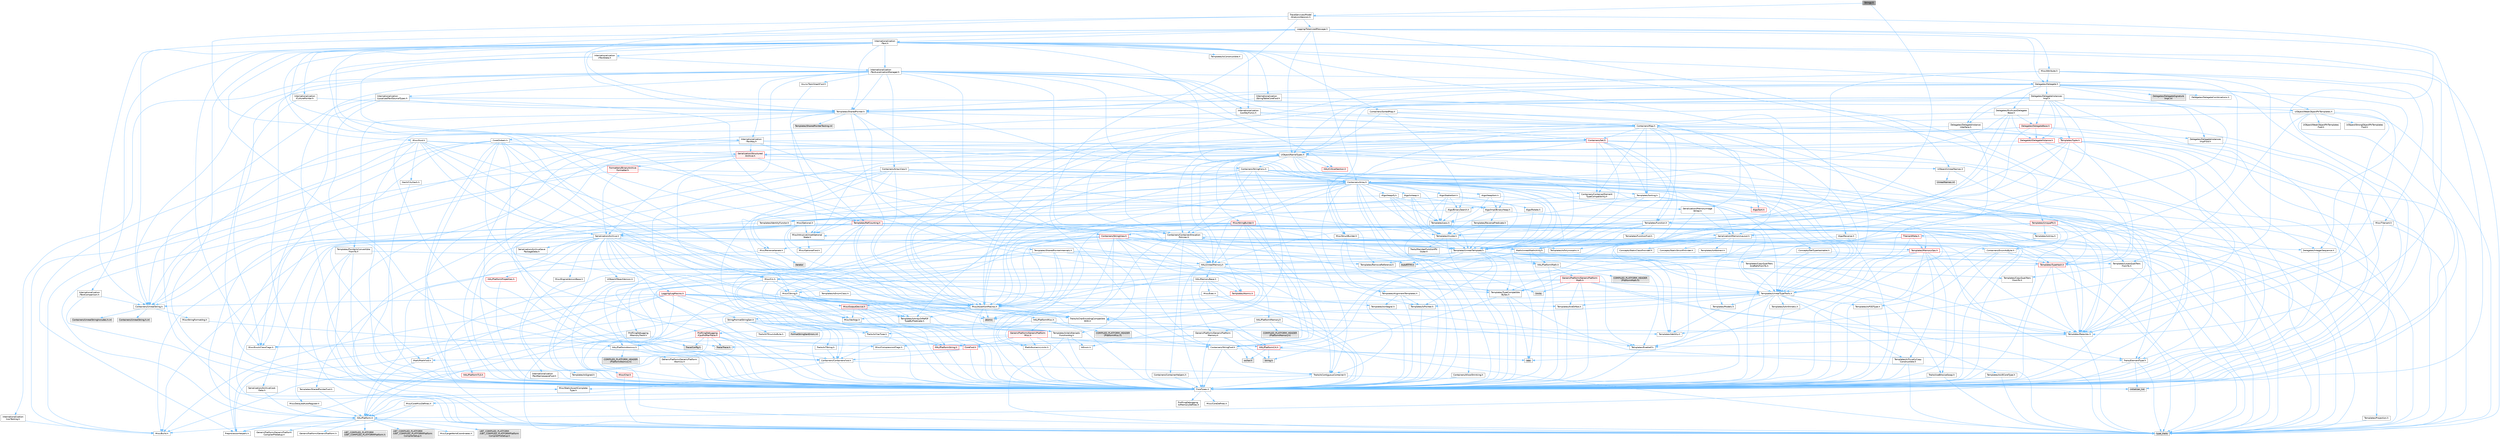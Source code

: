 digraph "Strings.h"
{
 // INTERACTIVE_SVG=YES
 // LATEX_PDF_SIZE
  bgcolor="transparent";
  edge [fontname=Helvetica,fontsize=10,labelfontname=Helvetica,labelfontsize=10];
  node [fontname=Helvetica,fontsize=10,shape=box,height=0.2,width=0.4];
  Node1 [id="Node000001",label="Strings.h",height=0.2,width=0.4,color="gray40", fillcolor="grey60", style="filled", fontcolor="black",tooltip=" "];
  Node1 -> Node2 [id="edge1_Node000001_Node000002",color="steelblue1",style="solid",tooltip=" "];
  Node2 [id="Node000002",label="TraceServices/Model\l/AnalysisSession.h",height=0.2,width=0.4,color="grey40", fillcolor="white", style="filled",URL="$d2/dff/AnalysisSession_8h.html",tooltip=" "];
  Node2 -> Node3 [id="edge2_Node000002_Node000003",color="steelblue1",style="solid",tooltip=" "];
  Node3 [id="Node000003",label="CoreTypes.h",height=0.2,width=0.4,color="grey40", fillcolor="white", style="filled",URL="$dc/dec/CoreTypes_8h.html",tooltip=" "];
  Node3 -> Node4 [id="edge3_Node000003_Node000004",color="steelblue1",style="solid",tooltip=" "];
  Node4 [id="Node000004",label="HAL/Platform.h",height=0.2,width=0.4,color="grey40", fillcolor="white", style="filled",URL="$d9/dd0/Platform_8h.html",tooltip=" "];
  Node4 -> Node5 [id="edge4_Node000004_Node000005",color="steelblue1",style="solid",tooltip=" "];
  Node5 [id="Node000005",label="Misc/Build.h",height=0.2,width=0.4,color="grey40", fillcolor="white", style="filled",URL="$d3/dbb/Build_8h.html",tooltip=" "];
  Node4 -> Node6 [id="edge5_Node000004_Node000006",color="steelblue1",style="solid",tooltip=" "];
  Node6 [id="Node000006",label="Misc/LargeWorldCoordinates.h",height=0.2,width=0.4,color="grey40", fillcolor="white", style="filled",URL="$d2/dcb/LargeWorldCoordinates_8h.html",tooltip=" "];
  Node4 -> Node7 [id="edge6_Node000004_Node000007",color="steelblue1",style="solid",tooltip=" "];
  Node7 [id="Node000007",label="type_traits",height=0.2,width=0.4,color="grey60", fillcolor="#E0E0E0", style="filled",tooltip=" "];
  Node4 -> Node8 [id="edge7_Node000004_Node000008",color="steelblue1",style="solid",tooltip=" "];
  Node8 [id="Node000008",label="PreprocessorHelpers.h",height=0.2,width=0.4,color="grey40", fillcolor="white", style="filled",URL="$db/ddb/PreprocessorHelpers_8h.html",tooltip=" "];
  Node4 -> Node9 [id="edge8_Node000004_Node000009",color="steelblue1",style="solid",tooltip=" "];
  Node9 [id="Node000009",label="UBT_COMPILED_PLATFORM\l/UBT_COMPILED_PLATFORMPlatform\lCompilerPreSetup.h",height=0.2,width=0.4,color="grey60", fillcolor="#E0E0E0", style="filled",tooltip=" "];
  Node4 -> Node10 [id="edge9_Node000004_Node000010",color="steelblue1",style="solid",tooltip=" "];
  Node10 [id="Node000010",label="GenericPlatform/GenericPlatform\lCompilerPreSetup.h",height=0.2,width=0.4,color="grey40", fillcolor="white", style="filled",URL="$d9/dc8/GenericPlatformCompilerPreSetup_8h.html",tooltip=" "];
  Node4 -> Node11 [id="edge10_Node000004_Node000011",color="steelblue1",style="solid",tooltip=" "];
  Node11 [id="Node000011",label="GenericPlatform/GenericPlatform.h",height=0.2,width=0.4,color="grey40", fillcolor="white", style="filled",URL="$d6/d84/GenericPlatform_8h.html",tooltip=" "];
  Node4 -> Node12 [id="edge11_Node000004_Node000012",color="steelblue1",style="solid",tooltip=" "];
  Node12 [id="Node000012",label="UBT_COMPILED_PLATFORM\l/UBT_COMPILED_PLATFORMPlatform.h",height=0.2,width=0.4,color="grey60", fillcolor="#E0E0E0", style="filled",tooltip=" "];
  Node4 -> Node13 [id="edge12_Node000004_Node000013",color="steelblue1",style="solid",tooltip=" "];
  Node13 [id="Node000013",label="UBT_COMPILED_PLATFORM\l/UBT_COMPILED_PLATFORMPlatform\lCompilerSetup.h",height=0.2,width=0.4,color="grey60", fillcolor="#E0E0E0", style="filled",tooltip=" "];
  Node3 -> Node14 [id="edge13_Node000003_Node000014",color="steelblue1",style="solid",tooltip=" "];
  Node14 [id="Node000014",label="ProfilingDebugging\l/UMemoryDefines.h",height=0.2,width=0.4,color="grey40", fillcolor="white", style="filled",URL="$d2/da2/UMemoryDefines_8h.html",tooltip=" "];
  Node3 -> Node15 [id="edge14_Node000003_Node000015",color="steelblue1",style="solid",tooltip=" "];
  Node15 [id="Node000015",label="Misc/CoreMiscDefines.h",height=0.2,width=0.4,color="grey40", fillcolor="white", style="filled",URL="$da/d38/CoreMiscDefines_8h.html",tooltip=" "];
  Node15 -> Node4 [id="edge15_Node000015_Node000004",color="steelblue1",style="solid",tooltip=" "];
  Node15 -> Node8 [id="edge16_Node000015_Node000008",color="steelblue1",style="solid",tooltip=" "];
  Node3 -> Node16 [id="edge17_Node000003_Node000016",color="steelblue1",style="solid",tooltip=" "];
  Node16 [id="Node000016",label="Misc/CoreDefines.h",height=0.2,width=0.4,color="grey40", fillcolor="white", style="filled",URL="$d3/dd2/CoreDefines_8h.html",tooltip=" "];
  Node2 -> Node17 [id="edge18_Node000002_Node000017",color="steelblue1",style="solid",tooltip=" "];
  Node17 [id="Node000017",label="Containers/StringFwd.h",height=0.2,width=0.4,color="grey40", fillcolor="white", style="filled",URL="$df/d37/StringFwd_8h.html",tooltip=" "];
  Node17 -> Node3 [id="edge19_Node000017_Node000003",color="steelblue1",style="solid",tooltip=" "];
  Node17 -> Node18 [id="edge20_Node000017_Node000018",color="steelblue1",style="solid",tooltip=" "];
  Node18 [id="Node000018",label="Traits/ElementType.h",height=0.2,width=0.4,color="grey40", fillcolor="white", style="filled",URL="$d5/d4f/ElementType_8h.html",tooltip=" "];
  Node18 -> Node4 [id="edge21_Node000018_Node000004",color="steelblue1",style="solid",tooltip=" "];
  Node18 -> Node19 [id="edge22_Node000018_Node000019",color="steelblue1",style="solid",tooltip=" "];
  Node19 [id="Node000019",label="initializer_list",height=0.2,width=0.4,color="grey60", fillcolor="#E0E0E0", style="filled",tooltip=" "];
  Node18 -> Node7 [id="edge23_Node000018_Node000007",color="steelblue1",style="solid",tooltip=" "];
  Node17 -> Node20 [id="edge24_Node000017_Node000020",color="steelblue1",style="solid",tooltip=" "];
  Node20 [id="Node000020",label="Traits/IsContiguousContainer.h",height=0.2,width=0.4,color="grey40", fillcolor="white", style="filled",URL="$d5/d3c/IsContiguousContainer_8h.html",tooltip=" "];
  Node20 -> Node3 [id="edge25_Node000020_Node000003",color="steelblue1",style="solid",tooltip=" "];
  Node20 -> Node21 [id="edge26_Node000020_Node000021",color="steelblue1",style="solid",tooltip=" "];
  Node21 [id="Node000021",label="Misc/StaticAssertComplete\lType.h",height=0.2,width=0.4,color="grey40", fillcolor="white", style="filled",URL="$d5/d4e/StaticAssertCompleteType_8h.html",tooltip=" "];
  Node20 -> Node19 [id="edge27_Node000020_Node000019",color="steelblue1",style="solid",tooltip=" "];
  Node2 -> Node22 [id="edge28_Node000002_Node000022",color="steelblue1",style="solid",tooltip=" "];
  Node22 [id="Node000022",label="Logging/TokenizedMessage.h",height=0.2,width=0.4,color="grey40", fillcolor="white", style="filled",URL="$d1/d0f/TokenizedMessage_8h.html",tooltip=" "];
  Node22 -> Node23 [id="edge29_Node000022_Node000023",color="steelblue1",style="solid",tooltip=" "];
  Node23 [id="Node000023",label="Containers/Array.h",height=0.2,width=0.4,color="grey40", fillcolor="white", style="filled",URL="$df/dd0/Array_8h.html",tooltip=" "];
  Node23 -> Node3 [id="edge30_Node000023_Node000003",color="steelblue1",style="solid",tooltip=" "];
  Node23 -> Node24 [id="edge31_Node000023_Node000024",color="steelblue1",style="solid",tooltip=" "];
  Node24 [id="Node000024",label="Misc/AssertionMacros.h",height=0.2,width=0.4,color="grey40", fillcolor="white", style="filled",URL="$d0/dfa/AssertionMacros_8h.html",tooltip=" "];
  Node24 -> Node3 [id="edge32_Node000024_Node000003",color="steelblue1",style="solid",tooltip=" "];
  Node24 -> Node4 [id="edge33_Node000024_Node000004",color="steelblue1",style="solid",tooltip=" "];
  Node24 -> Node25 [id="edge34_Node000024_Node000025",color="steelblue1",style="solid",tooltip=" "];
  Node25 [id="Node000025",label="HAL/PlatformMisc.h",height=0.2,width=0.4,color="grey40", fillcolor="white", style="filled",URL="$d0/df5/PlatformMisc_8h.html",tooltip=" "];
  Node25 -> Node3 [id="edge35_Node000025_Node000003",color="steelblue1",style="solid",tooltip=" "];
  Node25 -> Node26 [id="edge36_Node000025_Node000026",color="steelblue1",style="solid",tooltip=" "];
  Node26 [id="Node000026",label="GenericPlatform/GenericPlatform\lMisc.h",height=0.2,width=0.4,color="red", fillcolor="#FFF0F0", style="filled",URL="$db/d9a/GenericPlatformMisc_8h.html",tooltip=" "];
  Node26 -> Node17 [id="edge37_Node000026_Node000017",color="steelblue1",style="solid",tooltip=" "];
  Node26 -> Node27 [id="edge38_Node000026_Node000027",color="steelblue1",style="solid",tooltip=" "];
  Node27 [id="Node000027",label="CoreFwd.h",height=0.2,width=0.4,color="red", fillcolor="#FFF0F0", style="filled",URL="$d1/d1e/CoreFwd_8h.html",tooltip=" "];
  Node27 -> Node3 [id="edge39_Node000027_Node000003",color="steelblue1",style="solid",tooltip=" "];
  Node27 -> Node28 [id="edge40_Node000027_Node000028",color="steelblue1",style="solid",tooltip=" "];
  Node28 [id="Node000028",label="Containers/ContainersFwd.h",height=0.2,width=0.4,color="grey40", fillcolor="white", style="filled",URL="$d4/d0a/ContainersFwd_8h.html",tooltip=" "];
  Node28 -> Node4 [id="edge41_Node000028_Node000004",color="steelblue1",style="solid",tooltip=" "];
  Node28 -> Node3 [id="edge42_Node000028_Node000003",color="steelblue1",style="solid",tooltip=" "];
  Node28 -> Node20 [id="edge43_Node000028_Node000020",color="steelblue1",style="solid",tooltip=" "];
  Node27 -> Node29 [id="edge44_Node000027_Node000029",color="steelblue1",style="solid",tooltip=" "];
  Node29 [id="Node000029",label="Math/MathFwd.h",height=0.2,width=0.4,color="grey40", fillcolor="white", style="filled",URL="$d2/d10/MathFwd_8h.html",tooltip=" "];
  Node29 -> Node4 [id="edge45_Node000029_Node000004",color="steelblue1",style="solid",tooltip=" "];
  Node26 -> Node3 [id="edge46_Node000026_Node000003",color="steelblue1",style="solid",tooltip=" "];
  Node26 -> Node32 [id="edge47_Node000026_Node000032",color="steelblue1",style="solid",tooltip=" "];
  Node32 [id="Node000032",label="HAL/PlatformCrt.h",height=0.2,width=0.4,color="red", fillcolor="#FFF0F0", style="filled",URL="$d8/d75/PlatformCrt_8h.html",tooltip=" "];
  Node32 -> Node33 [id="edge48_Node000032_Node000033",color="steelblue1",style="solid",tooltip=" "];
  Node33 [id="Node000033",label="new",height=0.2,width=0.4,color="grey60", fillcolor="#E0E0E0", style="filled",tooltip=" "];
  Node32 -> Node34 [id="edge49_Node000032_Node000034",color="steelblue1",style="solid",tooltip=" "];
  Node34 [id="Node000034",label="wchar.h",height=0.2,width=0.4,color="grey60", fillcolor="#E0E0E0", style="filled",tooltip=" "];
  Node32 -> Node41 [id="edge50_Node000032_Node000041",color="steelblue1",style="solid",tooltip=" "];
  Node41 [id="Node000041",label="string.h",height=0.2,width=0.4,color="grey60", fillcolor="#E0E0E0", style="filled",tooltip=" "];
  Node26 -> Node42 [id="edge51_Node000026_Node000042",color="steelblue1",style="solid",tooltip=" "];
  Node42 [id="Node000042",label="Math/NumericLimits.h",height=0.2,width=0.4,color="grey40", fillcolor="white", style="filled",URL="$df/d1b/NumericLimits_8h.html",tooltip=" "];
  Node42 -> Node3 [id="edge52_Node000042_Node000003",color="steelblue1",style="solid",tooltip=" "];
  Node26 -> Node43 [id="edge53_Node000026_Node000043",color="steelblue1",style="solid",tooltip=" "];
  Node43 [id="Node000043",label="Misc/CompressionFlags.h",height=0.2,width=0.4,color="grey40", fillcolor="white", style="filled",URL="$d9/d76/CompressionFlags_8h.html",tooltip=" "];
  Node26 -> Node44 [id="edge54_Node000026_Node000044",color="steelblue1",style="solid",tooltip=" "];
  Node44 [id="Node000044",label="Misc/EnumClassFlags.h",height=0.2,width=0.4,color="grey40", fillcolor="white", style="filled",URL="$d8/de7/EnumClassFlags_8h.html",tooltip=" "];
  Node25 -> Node47 [id="edge55_Node000025_Node000047",color="steelblue1",style="solid",tooltip=" "];
  Node47 [id="Node000047",label="COMPILED_PLATFORM_HEADER\l(PlatformMisc.h)",height=0.2,width=0.4,color="grey60", fillcolor="#E0E0E0", style="filled",tooltip=" "];
  Node25 -> Node48 [id="edge56_Node000025_Node000048",color="steelblue1",style="solid",tooltip=" "];
  Node48 [id="Node000048",label="ProfilingDebugging\l/CpuProfilerTrace.h",height=0.2,width=0.4,color="red", fillcolor="#FFF0F0", style="filled",URL="$da/dcb/CpuProfilerTrace_8h.html",tooltip=" "];
  Node48 -> Node3 [id="edge57_Node000048_Node000003",color="steelblue1",style="solid",tooltip=" "];
  Node48 -> Node28 [id="edge58_Node000048_Node000028",color="steelblue1",style="solid",tooltip=" "];
  Node48 -> Node49 [id="edge59_Node000048_Node000049",color="steelblue1",style="solid",tooltip=" "];
  Node49 [id="Node000049",label="HAL/PlatformAtomics.h",height=0.2,width=0.4,color="grey40", fillcolor="white", style="filled",URL="$d3/d36/PlatformAtomics_8h.html",tooltip=" "];
  Node49 -> Node3 [id="edge60_Node000049_Node000003",color="steelblue1",style="solid",tooltip=" "];
  Node49 -> Node50 [id="edge61_Node000049_Node000050",color="steelblue1",style="solid",tooltip=" "];
  Node50 [id="Node000050",label="GenericPlatform/GenericPlatform\lAtomics.h",height=0.2,width=0.4,color="grey40", fillcolor="white", style="filled",URL="$da/d72/GenericPlatformAtomics_8h.html",tooltip=" "];
  Node50 -> Node3 [id="edge62_Node000050_Node000003",color="steelblue1",style="solid",tooltip=" "];
  Node49 -> Node51 [id="edge63_Node000049_Node000051",color="steelblue1",style="solid",tooltip=" "];
  Node51 [id="Node000051",label="COMPILED_PLATFORM_HEADER\l(PlatformAtomics.h)",height=0.2,width=0.4,color="grey60", fillcolor="#E0E0E0", style="filled",tooltip=" "];
  Node48 -> Node8 [id="edge64_Node000048_Node000008",color="steelblue1",style="solid",tooltip=" "];
  Node48 -> Node5 [id="edge65_Node000048_Node000005",color="steelblue1",style="solid",tooltip=" "];
  Node48 -> Node52 [id="edge66_Node000048_Node000052",color="steelblue1",style="solid",tooltip=" "];
  Node52 [id="Node000052",label="Trace/Config.h",height=0.2,width=0.4,color="grey60", fillcolor="#E0E0E0", style="filled",tooltip=" "];
  Node48 -> Node55 [id="edge67_Node000048_Node000055",color="steelblue1",style="solid",tooltip=" "];
  Node55 [id="Node000055",label="Trace/Trace.h",height=0.2,width=0.4,color="grey60", fillcolor="#E0E0E0", style="filled",tooltip=" "];
  Node24 -> Node8 [id="edge68_Node000024_Node000008",color="steelblue1",style="solid",tooltip=" "];
  Node24 -> Node56 [id="edge69_Node000024_Node000056",color="steelblue1",style="solid",tooltip=" "];
  Node56 [id="Node000056",label="Templates/EnableIf.h",height=0.2,width=0.4,color="grey40", fillcolor="white", style="filled",URL="$d7/d60/EnableIf_8h.html",tooltip=" "];
  Node56 -> Node3 [id="edge70_Node000056_Node000003",color="steelblue1",style="solid",tooltip=" "];
  Node24 -> Node57 [id="edge71_Node000024_Node000057",color="steelblue1",style="solid",tooltip=" "];
  Node57 [id="Node000057",label="Templates/IsArrayOrRefOf\lTypeByPredicate.h",height=0.2,width=0.4,color="grey40", fillcolor="white", style="filled",URL="$d6/da1/IsArrayOrRefOfTypeByPredicate_8h.html",tooltip=" "];
  Node57 -> Node3 [id="edge72_Node000057_Node000003",color="steelblue1",style="solid",tooltip=" "];
  Node24 -> Node58 [id="edge73_Node000024_Node000058",color="steelblue1",style="solid",tooltip=" "];
  Node58 [id="Node000058",label="Templates/IsValidVariadic\lFunctionArg.h",height=0.2,width=0.4,color="grey40", fillcolor="white", style="filled",URL="$d0/dc8/IsValidVariadicFunctionArg_8h.html",tooltip=" "];
  Node58 -> Node3 [id="edge74_Node000058_Node000003",color="steelblue1",style="solid",tooltip=" "];
  Node58 -> Node59 [id="edge75_Node000058_Node000059",color="steelblue1",style="solid",tooltip=" "];
  Node59 [id="Node000059",label="IsEnum.h",height=0.2,width=0.4,color="grey40", fillcolor="white", style="filled",URL="$d4/de5/IsEnum_8h.html",tooltip=" "];
  Node58 -> Node7 [id="edge76_Node000058_Node000007",color="steelblue1",style="solid",tooltip=" "];
  Node24 -> Node60 [id="edge77_Node000024_Node000060",color="steelblue1",style="solid",tooltip=" "];
  Node60 [id="Node000060",label="Traits/IsCharEncodingCompatible\lWith.h",height=0.2,width=0.4,color="grey40", fillcolor="white", style="filled",URL="$df/dd1/IsCharEncodingCompatibleWith_8h.html",tooltip=" "];
  Node60 -> Node7 [id="edge78_Node000060_Node000007",color="steelblue1",style="solid",tooltip=" "];
  Node60 -> Node61 [id="edge79_Node000060_Node000061",color="steelblue1",style="solid",tooltip=" "];
  Node61 [id="Node000061",label="Traits/IsCharType.h",height=0.2,width=0.4,color="grey40", fillcolor="white", style="filled",URL="$db/d51/IsCharType_8h.html",tooltip=" "];
  Node61 -> Node3 [id="edge80_Node000061_Node000003",color="steelblue1",style="solid",tooltip=" "];
  Node24 -> Node62 [id="edge81_Node000024_Node000062",color="steelblue1",style="solid",tooltip=" "];
  Node62 [id="Node000062",label="Misc/VarArgs.h",height=0.2,width=0.4,color="grey40", fillcolor="white", style="filled",URL="$d5/d6f/VarArgs_8h.html",tooltip=" "];
  Node62 -> Node3 [id="edge82_Node000062_Node000003",color="steelblue1",style="solid",tooltip=" "];
  Node24 -> Node63 [id="edge83_Node000024_Node000063",color="steelblue1",style="solid",tooltip=" "];
  Node63 [id="Node000063",label="String/FormatStringSan.h",height=0.2,width=0.4,color="grey40", fillcolor="white", style="filled",URL="$d3/d8b/FormatStringSan_8h.html",tooltip=" "];
  Node63 -> Node7 [id="edge84_Node000063_Node000007",color="steelblue1",style="solid",tooltip=" "];
  Node63 -> Node3 [id="edge85_Node000063_Node000003",color="steelblue1",style="solid",tooltip=" "];
  Node63 -> Node64 [id="edge86_Node000063_Node000064",color="steelblue1",style="solid",tooltip=" "];
  Node64 [id="Node000064",label="Templates/Requires.h",height=0.2,width=0.4,color="grey40", fillcolor="white", style="filled",URL="$dc/d96/Requires_8h.html",tooltip=" "];
  Node64 -> Node56 [id="edge87_Node000064_Node000056",color="steelblue1",style="solid",tooltip=" "];
  Node64 -> Node7 [id="edge88_Node000064_Node000007",color="steelblue1",style="solid",tooltip=" "];
  Node63 -> Node65 [id="edge89_Node000063_Node000065",color="steelblue1",style="solid",tooltip=" "];
  Node65 [id="Node000065",label="Templates/Identity.h",height=0.2,width=0.4,color="grey40", fillcolor="white", style="filled",URL="$d0/dd5/Identity_8h.html",tooltip=" "];
  Node63 -> Node58 [id="edge90_Node000063_Node000058",color="steelblue1",style="solid",tooltip=" "];
  Node63 -> Node61 [id="edge91_Node000063_Node000061",color="steelblue1",style="solid",tooltip=" "];
  Node63 -> Node66 [id="edge92_Node000063_Node000066",color="steelblue1",style="solid",tooltip=" "];
  Node66 [id="Node000066",label="Traits/IsTEnumAsByte.h",height=0.2,width=0.4,color="grey40", fillcolor="white", style="filled",URL="$d1/de6/IsTEnumAsByte_8h.html",tooltip=" "];
  Node63 -> Node67 [id="edge93_Node000063_Node000067",color="steelblue1",style="solid",tooltip=" "];
  Node67 [id="Node000067",label="Traits/IsTString.h",height=0.2,width=0.4,color="grey40", fillcolor="white", style="filled",URL="$d0/df8/IsTString_8h.html",tooltip=" "];
  Node67 -> Node28 [id="edge94_Node000067_Node000028",color="steelblue1",style="solid",tooltip=" "];
  Node63 -> Node28 [id="edge95_Node000063_Node000028",color="steelblue1",style="solid",tooltip=" "];
  Node63 -> Node68 [id="edge96_Node000063_Node000068",color="steelblue1",style="solid",tooltip=" "];
  Node68 [id="Node000068",label="FormatStringSanErrors.inl",height=0.2,width=0.4,color="grey60", fillcolor="#E0E0E0", style="filled",tooltip=" "];
  Node24 -> Node69 [id="edge97_Node000024_Node000069",color="steelblue1",style="solid",tooltip=" "];
  Node69 [id="Node000069",label="atomic",height=0.2,width=0.4,color="grey60", fillcolor="#E0E0E0", style="filled",tooltip=" "];
  Node23 -> Node70 [id="edge98_Node000023_Node000070",color="steelblue1",style="solid",tooltip=" "];
  Node70 [id="Node000070",label="Misc/IntrusiveUnsetOptional\lState.h",height=0.2,width=0.4,color="grey40", fillcolor="white", style="filled",URL="$d2/d0a/IntrusiveUnsetOptionalState_8h.html",tooltip=" "];
  Node70 -> Node71 [id="edge99_Node000070_Node000071",color="steelblue1",style="solid",tooltip=" "];
  Node71 [id="Node000071",label="Misc/OptionalFwd.h",height=0.2,width=0.4,color="grey40", fillcolor="white", style="filled",URL="$dc/d50/OptionalFwd_8h.html",tooltip=" "];
  Node23 -> Node72 [id="edge100_Node000023_Node000072",color="steelblue1",style="solid",tooltip=" "];
  Node72 [id="Node000072",label="Misc/ReverseIterate.h",height=0.2,width=0.4,color="grey40", fillcolor="white", style="filled",URL="$db/de3/ReverseIterate_8h.html",tooltip=" "];
  Node72 -> Node4 [id="edge101_Node000072_Node000004",color="steelblue1",style="solid",tooltip=" "];
  Node72 -> Node73 [id="edge102_Node000072_Node000073",color="steelblue1",style="solid",tooltip=" "];
  Node73 [id="Node000073",label="iterator",height=0.2,width=0.4,color="grey60", fillcolor="#E0E0E0", style="filled",tooltip=" "];
  Node23 -> Node74 [id="edge103_Node000023_Node000074",color="steelblue1",style="solid",tooltip=" "];
  Node74 [id="Node000074",label="HAL/UnrealMemory.h",height=0.2,width=0.4,color="grey40", fillcolor="white", style="filled",URL="$d9/d96/UnrealMemory_8h.html",tooltip=" "];
  Node74 -> Node3 [id="edge104_Node000074_Node000003",color="steelblue1",style="solid",tooltip=" "];
  Node74 -> Node75 [id="edge105_Node000074_Node000075",color="steelblue1",style="solid",tooltip=" "];
  Node75 [id="Node000075",label="GenericPlatform/GenericPlatform\lMemory.h",height=0.2,width=0.4,color="grey40", fillcolor="white", style="filled",URL="$dd/d22/GenericPlatformMemory_8h.html",tooltip=" "];
  Node75 -> Node27 [id="edge106_Node000075_Node000027",color="steelblue1",style="solid",tooltip=" "];
  Node75 -> Node3 [id="edge107_Node000075_Node000003",color="steelblue1",style="solid",tooltip=" "];
  Node75 -> Node76 [id="edge108_Node000075_Node000076",color="steelblue1",style="solid",tooltip=" "];
  Node76 [id="Node000076",label="HAL/PlatformString.h",height=0.2,width=0.4,color="red", fillcolor="#FFF0F0", style="filled",URL="$db/db5/PlatformString_8h.html",tooltip=" "];
  Node76 -> Node3 [id="edge109_Node000076_Node000003",color="steelblue1",style="solid",tooltip=" "];
  Node75 -> Node41 [id="edge110_Node000075_Node000041",color="steelblue1",style="solid",tooltip=" "];
  Node75 -> Node34 [id="edge111_Node000075_Node000034",color="steelblue1",style="solid",tooltip=" "];
  Node74 -> Node78 [id="edge112_Node000074_Node000078",color="steelblue1",style="solid",tooltip=" "];
  Node78 [id="Node000078",label="HAL/MemoryBase.h",height=0.2,width=0.4,color="grey40", fillcolor="white", style="filled",URL="$d6/d9f/MemoryBase_8h.html",tooltip=" "];
  Node78 -> Node3 [id="edge113_Node000078_Node000003",color="steelblue1",style="solid",tooltip=" "];
  Node78 -> Node49 [id="edge114_Node000078_Node000049",color="steelblue1",style="solid",tooltip=" "];
  Node78 -> Node32 [id="edge115_Node000078_Node000032",color="steelblue1",style="solid",tooltip=" "];
  Node78 -> Node79 [id="edge116_Node000078_Node000079",color="steelblue1",style="solid",tooltip=" "];
  Node79 [id="Node000079",label="Misc/Exec.h",height=0.2,width=0.4,color="grey40", fillcolor="white", style="filled",URL="$de/ddb/Exec_8h.html",tooltip=" "];
  Node79 -> Node3 [id="edge117_Node000079_Node000003",color="steelblue1",style="solid",tooltip=" "];
  Node79 -> Node24 [id="edge118_Node000079_Node000024",color="steelblue1",style="solid",tooltip=" "];
  Node78 -> Node80 [id="edge119_Node000078_Node000080",color="steelblue1",style="solid",tooltip=" "];
  Node80 [id="Node000080",label="Misc/OutputDevice.h",height=0.2,width=0.4,color="red", fillcolor="#FFF0F0", style="filled",URL="$d7/d32/OutputDevice_8h.html",tooltip=" "];
  Node80 -> Node27 [id="edge120_Node000080_Node000027",color="steelblue1",style="solid",tooltip=" "];
  Node80 -> Node3 [id="edge121_Node000080_Node000003",color="steelblue1",style="solid",tooltip=" "];
  Node80 -> Node62 [id="edge122_Node000080_Node000062",color="steelblue1",style="solid",tooltip=" "];
  Node80 -> Node57 [id="edge123_Node000080_Node000057",color="steelblue1",style="solid",tooltip=" "];
  Node80 -> Node58 [id="edge124_Node000080_Node000058",color="steelblue1",style="solid",tooltip=" "];
  Node80 -> Node60 [id="edge125_Node000080_Node000060",color="steelblue1",style="solid",tooltip=" "];
  Node78 -> Node82 [id="edge126_Node000078_Node000082",color="steelblue1",style="solid",tooltip=" "];
  Node82 [id="Node000082",label="Templates/Atomic.h",height=0.2,width=0.4,color="red", fillcolor="#FFF0F0", style="filled",URL="$d3/d91/Atomic_8h.html",tooltip=" "];
  Node82 -> Node85 [id="edge127_Node000082_Node000085",color="steelblue1",style="solid",tooltip=" "];
  Node85 [id="Node000085",label="Templates/IsIntegral.h",height=0.2,width=0.4,color="grey40", fillcolor="white", style="filled",URL="$da/d64/IsIntegral_8h.html",tooltip=" "];
  Node85 -> Node3 [id="edge128_Node000085_Node000003",color="steelblue1",style="solid",tooltip=" "];
  Node82 -> Node69 [id="edge129_Node000082_Node000069",color="steelblue1",style="solid",tooltip=" "];
  Node74 -> Node91 [id="edge130_Node000074_Node000091",color="steelblue1",style="solid",tooltip=" "];
  Node91 [id="Node000091",label="HAL/PlatformMemory.h",height=0.2,width=0.4,color="grey40", fillcolor="white", style="filled",URL="$de/d68/PlatformMemory_8h.html",tooltip=" "];
  Node91 -> Node3 [id="edge131_Node000091_Node000003",color="steelblue1",style="solid",tooltip=" "];
  Node91 -> Node75 [id="edge132_Node000091_Node000075",color="steelblue1",style="solid",tooltip=" "];
  Node91 -> Node92 [id="edge133_Node000091_Node000092",color="steelblue1",style="solid",tooltip=" "];
  Node92 [id="Node000092",label="COMPILED_PLATFORM_HEADER\l(PlatformMemory.h)",height=0.2,width=0.4,color="grey60", fillcolor="#E0E0E0", style="filled",tooltip=" "];
  Node74 -> Node93 [id="edge134_Node000074_Node000093",color="steelblue1",style="solid",tooltip=" "];
  Node93 [id="Node000093",label="ProfilingDebugging\l/MemoryTrace.h",height=0.2,width=0.4,color="grey40", fillcolor="white", style="filled",URL="$da/dd7/MemoryTrace_8h.html",tooltip=" "];
  Node93 -> Node4 [id="edge135_Node000093_Node000004",color="steelblue1",style="solid",tooltip=" "];
  Node93 -> Node44 [id="edge136_Node000093_Node000044",color="steelblue1",style="solid",tooltip=" "];
  Node93 -> Node52 [id="edge137_Node000093_Node000052",color="steelblue1",style="solid",tooltip=" "];
  Node93 -> Node55 [id="edge138_Node000093_Node000055",color="steelblue1",style="solid",tooltip=" "];
  Node74 -> Node94 [id="edge139_Node000074_Node000094",color="steelblue1",style="solid",tooltip=" "];
  Node94 [id="Node000094",label="Templates/IsPointer.h",height=0.2,width=0.4,color="grey40", fillcolor="white", style="filled",URL="$d7/d05/IsPointer_8h.html",tooltip=" "];
  Node94 -> Node3 [id="edge140_Node000094_Node000003",color="steelblue1",style="solid",tooltip=" "];
  Node23 -> Node95 [id="edge141_Node000023_Node000095",color="steelblue1",style="solid",tooltip=" "];
  Node95 [id="Node000095",label="Templates/UnrealTypeTraits.h",height=0.2,width=0.4,color="grey40", fillcolor="white", style="filled",URL="$d2/d2d/UnrealTypeTraits_8h.html",tooltip=" "];
  Node95 -> Node3 [id="edge142_Node000095_Node000003",color="steelblue1",style="solid",tooltip=" "];
  Node95 -> Node94 [id="edge143_Node000095_Node000094",color="steelblue1",style="solid",tooltip=" "];
  Node95 -> Node24 [id="edge144_Node000095_Node000024",color="steelblue1",style="solid",tooltip=" "];
  Node95 -> Node87 [id="edge145_Node000095_Node000087",color="steelblue1",style="solid",tooltip=" "];
  Node87 [id="Node000087",label="Templates/AndOrNot.h",height=0.2,width=0.4,color="grey40", fillcolor="white", style="filled",URL="$db/d0a/AndOrNot_8h.html",tooltip=" "];
  Node87 -> Node3 [id="edge146_Node000087_Node000003",color="steelblue1",style="solid",tooltip=" "];
  Node95 -> Node56 [id="edge147_Node000095_Node000056",color="steelblue1",style="solid",tooltip=" "];
  Node95 -> Node96 [id="edge148_Node000095_Node000096",color="steelblue1",style="solid",tooltip=" "];
  Node96 [id="Node000096",label="Templates/IsArithmetic.h",height=0.2,width=0.4,color="grey40", fillcolor="white", style="filled",URL="$d2/d5d/IsArithmetic_8h.html",tooltip=" "];
  Node96 -> Node3 [id="edge149_Node000096_Node000003",color="steelblue1",style="solid",tooltip=" "];
  Node95 -> Node59 [id="edge150_Node000095_Node000059",color="steelblue1",style="solid",tooltip=" "];
  Node95 -> Node97 [id="edge151_Node000095_Node000097",color="steelblue1",style="solid",tooltip=" "];
  Node97 [id="Node000097",label="Templates/Models.h",height=0.2,width=0.4,color="grey40", fillcolor="white", style="filled",URL="$d3/d0c/Models_8h.html",tooltip=" "];
  Node97 -> Node65 [id="edge152_Node000097_Node000065",color="steelblue1",style="solid",tooltip=" "];
  Node95 -> Node98 [id="edge153_Node000095_Node000098",color="steelblue1",style="solid",tooltip=" "];
  Node98 [id="Node000098",label="Templates/IsPODType.h",height=0.2,width=0.4,color="grey40", fillcolor="white", style="filled",URL="$d7/db1/IsPODType_8h.html",tooltip=" "];
  Node98 -> Node3 [id="edge154_Node000098_Node000003",color="steelblue1",style="solid",tooltip=" "];
  Node95 -> Node99 [id="edge155_Node000095_Node000099",color="steelblue1",style="solid",tooltip=" "];
  Node99 [id="Node000099",label="Templates/IsUECoreType.h",height=0.2,width=0.4,color="grey40", fillcolor="white", style="filled",URL="$d1/db8/IsUECoreType_8h.html",tooltip=" "];
  Node99 -> Node3 [id="edge156_Node000099_Node000003",color="steelblue1",style="solid",tooltip=" "];
  Node99 -> Node7 [id="edge157_Node000099_Node000007",color="steelblue1",style="solid",tooltip=" "];
  Node95 -> Node88 [id="edge158_Node000095_Node000088",color="steelblue1",style="solid",tooltip=" "];
  Node88 [id="Node000088",label="Templates/IsTriviallyCopy\lConstructible.h",height=0.2,width=0.4,color="grey40", fillcolor="white", style="filled",URL="$d3/d78/IsTriviallyCopyConstructible_8h.html",tooltip=" "];
  Node88 -> Node3 [id="edge159_Node000088_Node000003",color="steelblue1",style="solid",tooltip=" "];
  Node88 -> Node7 [id="edge160_Node000088_Node000007",color="steelblue1",style="solid",tooltip=" "];
  Node23 -> Node100 [id="edge161_Node000023_Node000100",color="steelblue1",style="solid",tooltip=" "];
  Node100 [id="Node000100",label="Templates/UnrealTemplate.h",height=0.2,width=0.4,color="grey40", fillcolor="white", style="filled",URL="$d4/d24/UnrealTemplate_8h.html",tooltip=" "];
  Node100 -> Node3 [id="edge162_Node000100_Node000003",color="steelblue1",style="solid",tooltip=" "];
  Node100 -> Node94 [id="edge163_Node000100_Node000094",color="steelblue1",style="solid",tooltip=" "];
  Node100 -> Node74 [id="edge164_Node000100_Node000074",color="steelblue1",style="solid",tooltip=" "];
  Node100 -> Node101 [id="edge165_Node000100_Node000101",color="steelblue1",style="solid",tooltip=" "];
  Node101 [id="Node000101",label="Templates/CopyQualifiers\lAndRefsFromTo.h",height=0.2,width=0.4,color="grey40", fillcolor="white", style="filled",URL="$d3/db3/CopyQualifiersAndRefsFromTo_8h.html",tooltip=" "];
  Node101 -> Node102 [id="edge166_Node000101_Node000102",color="steelblue1",style="solid",tooltip=" "];
  Node102 [id="Node000102",label="Templates/CopyQualifiers\lFromTo.h",height=0.2,width=0.4,color="grey40", fillcolor="white", style="filled",URL="$d5/db4/CopyQualifiersFromTo_8h.html",tooltip=" "];
  Node100 -> Node95 [id="edge167_Node000100_Node000095",color="steelblue1",style="solid",tooltip=" "];
  Node100 -> Node103 [id="edge168_Node000100_Node000103",color="steelblue1",style="solid",tooltip=" "];
  Node103 [id="Node000103",label="Templates/RemoveReference.h",height=0.2,width=0.4,color="grey40", fillcolor="white", style="filled",URL="$da/dbe/RemoveReference_8h.html",tooltip=" "];
  Node103 -> Node3 [id="edge169_Node000103_Node000003",color="steelblue1",style="solid",tooltip=" "];
  Node100 -> Node64 [id="edge170_Node000100_Node000064",color="steelblue1",style="solid",tooltip=" "];
  Node100 -> Node104 [id="edge171_Node000100_Node000104",color="steelblue1",style="solid",tooltip=" "];
  Node104 [id="Node000104",label="Templates/TypeCompatible\lBytes.h",height=0.2,width=0.4,color="grey40", fillcolor="white", style="filled",URL="$df/d0a/TypeCompatibleBytes_8h.html",tooltip=" "];
  Node104 -> Node3 [id="edge172_Node000104_Node000003",color="steelblue1",style="solid",tooltip=" "];
  Node104 -> Node41 [id="edge173_Node000104_Node000041",color="steelblue1",style="solid",tooltip=" "];
  Node104 -> Node33 [id="edge174_Node000104_Node000033",color="steelblue1",style="solid",tooltip=" "];
  Node104 -> Node7 [id="edge175_Node000104_Node000007",color="steelblue1",style="solid",tooltip=" "];
  Node100 -> Node65 [id="edge176_Node000100_Node000065",color="steelblue1",style="solid",tooltip=" "];
  Node100 -> Node20 [id="edge177_Node000100_Node000020",color="steelblue1",style="solid",tooltip=" "];
  Node100 -> Node105 [id="edge178_Node000100_Node000105",color="steelblue1",style="solid",tooltip=" "];
  Node105 [id="Node000105",label="Traits/UseBitwiseSwap.h",height=0.2,width=0.4,color="grey40", fillcolor="white", style="filled",URL="$db/df3/UseBitwiseSwap_8h.html",tooltip=" "];
  Node105 -> Node3 [id="edge179_Node000105_Node000003",color="steelblue1",style="solid",tooltip=" "];
  Node105 -> Node7 [id="edge180_Node000105_Node000007",color="steelblue1",style="solid",tooltip=" "];
  Node100 -> Node7 [id="edge181_Node000100_Node000007",color="steelblue1",style="solid",tooltip=" "];
  Node23 -> Node106 [id="edge182_Node000023_Node000106",color="steelblue1",style="solid",tooltip=" "];
  Node106 [id="Node000106",label="Containers/AllowShrinking.h",height=0.2,width=0.4,color="grey40", fillcolor="white", style="filled",URL="$d7/d1a/AllowShrinking_8h.html",tooltip=" "];
  Node106 -> Node3 [id="edge183_Node000106_Node000003",color="steelblue1",style="solid",tooltip=" "];
  Node23 -> Node107 [id="edge184_Node000023_Node000107",color="steelblue1",style="solid",tooltip=" "];
  Node107 [id="Node000107",label="Containers/ContainerAllocation\lPolicies.h",height=0.2,width=0.4,color="grey40", fillcolor="white", style="filled",URL="$d7/dff/ContainerAllocationPolicies_8h.html",tooltip=" "];
  Node107 -> Node3 [id="edge185_Node000107_Node000003",color="steelblue1",style="solid",tooltip=" "];
  Node107 -> Node108 [id="edge186_Node000107_Node000108",color="steelblue1",style="solid",tooltip=" "];
  Node108 [id="Node000108",label="Containers/ContainerHelpers.h",height=0.2,width=0.4,color="grey40", fillcolor="white", style="filled",URL="$d7/d33/ContainerHelpers_8h.html",tooltip=" "];
  Node108 -> Node3 [id="edge187_Node000108_Node000003",color="steelblue1",style="solid",tooltip=" "];
  Node107 -> Node107 [id="edge188_Node000107_Node000107",color="steelblue1",style="solid",tooltip=" "];
  Node107 -> Node109 [id="edge189_Node000107_Node000109",color="steelblue1",style="solid",tooltip=" "];
  Node109 [id="Node000109",label="HAL/PlatformMath.h",height=0.2,width=0.4,color="grey40", fillcolor="white", style="filled",URL="$dc/d53/PlatformMath_8h.html",tooltip=" "];
  Node109 -> Node3 [id="edge190_Node000109_Node000003",color="steelblue1",style="solid",tooltip=" "];
  Node109 -> Node110 [id="edge191_Node000109_Node000110",color="steelblue1",style="solid",tooltip=" "];
  Node110 [id="Node000110",label="GenericPlatform/GenericPlatform\lMath.h",height=0.2,width=0.4,color="red", fillcolor="#FFF0F0", style="filled",URL="$d5/d79/GenericPlatformMath_8h.html",tooltip=" "];
  Node110 -> Node3 [id="edge192_Node000110_Node000003",color="steelblue1",style="solid",tooltip=" "];
  Node110 -> Node28 [id="edge193_Node000110_Node000028",color="steelblue1",style="solid",tooltip=" "];
  Node110 -> Node32 [id="edge194_Node000110_Node000032",color="steelblue1",style="solid",tooltip=" "];
  Node110 -> Node87 [id="edge195_Node000110_Node000087",color="steelblue1",style="solid",tooltip=" "];
  Node110 -> Node95 [id="edge196_Node000110_Node000095",color="steelblue1",style="solid",tooltip=" "];
  Node110 -> Node64 [id="edge197_Node000110_Node000064",color="steelblue1",style="solid",tooltip=" "];
  Node110 -> Node104 [id="edge198_Node000110_Node000104",color="steelblue1",style="solid",tooltip=" "];
  Node110 -> Node115 [id="edge199_Node000110_Node000115",color="steelblue1",style="solid",tooltip=" "];
  Node115 [id="Node000115",label="limits",height=0.2,width=0.4,color="grey60", fillcolor="#E0E0E0", style="filled",tooltip=" "];
  Node110 -> Node7 [id="edge200_Node000110_Node000007",color="steelblue1",style="solid",tooltip=" "];
  Node109 -> Node116 [id="edge201_Node000109_Node000116",color="steelblue1",style="solid",tooltip=" "];
  Node116 [id="Node000116",label="COMPILED_PLATFORM_HEADER\l(PlatformMath.h)",height=0.2,width=0.4,color="grey60", fillcolor="#E0E0E0", style="filled",tooltip=" "];
  Node107 -> Node74 [id="edge202_Node000107_Node000074",color="steelblue1",style="solid",tooltip=" "];
  Node107 -> Node42 [id="edge203_Node000107_Node000042",color="steelblue1",style="solid",tooltip=" "];
  Node107 -> Node24 [id="edge204_Node000107_Node000024",color="steelblue1",style="solid",tooltip=" "];
  Node107 -> Node117 [id="edge205_Node000107_Node000117",color="steelblue1",style="solid",tooltip=" "];
  Node117 [id="Node000117",label="Templates/IsPolymorphic.h",height=0.2,width=0.4,color="grey40", fillcolor="white", style="filled",URL="$dc/d20/IsPolymorphic_8h.html",tooltip=" "];
  Node107 -> Node118 [id="edge206_Node000107_Node000118",color="steelblue1",style="solid",tooltip=" "];
  Node118 [id="Node000118",label="Templates/MemoryOps.h",height=0.2,width=0.4,color="red", fillcolor="#FFF0F0", style="filled",URL="$db/dea/MemoryOps_8h.html",tooltip=" "];
  Node118 -> Node3 [id="edge207_Node000118_Node000003",color="steelblue1",style="solid",tooltip=" "];
  Node118 -> Node74 [id="edge208_Node000118_Node000074",color="steelblue1",style="solid",tooltip=" "];
  Node118 -> Node88 [id="edge209_Node000118_Node000088",color="steelblue1",style="solid",tooltip=" "];
  Node118 -> Node64 [id="edge210_Node000118_Node000064",color="steelblue1",style="solid",tooltip=" "];
  Node118 -> Node95 [id="edge211_Node000118_Node000095",color="steelblue1",style="solid",tooltip=" "];
  Node118 -> Node105 [id="edge212_Node000118_Node000105",color="steelblue1",style="solid",tooltip=" "];
  Node118 -> Node33 [id="edge213_Node000118_Node000033",color="steelblue1",style="solid",tooltip=" "];
  Node118 -> Node7 [id="edge214_Node000118_Node000007",color="steelblue1",style="solid",tooltip=" "];
  Node107 -> Node104 [id="edge215_Node000107_Node000104",color="steelblue1",style="solid",tooltip=" "];
  Node107 -> Node7 [id="edge216_Node000107_Node000007",color="steelblue1",style="solid",tooltip=" "];
  Node23 -> Node119 [id="edge217_Node000023_Node000119",color="steelblue1",style="solid",tooltip=" "];
  Node119 [id="Node000119",label="Containers/ContainerElement\lTypeCompatibility.h",height=0.2,width=0.4,color="grey40", fillcolor="white", style="filled",URL="$df/ddf/ContainerElementTypeCompatibility_8h.html",tooltip=" "];
  Node119 -> Node3 [id="edge218_Node000119_Node000003",color="steelblue1",style="solid",tooltip=" "];
  Node119 -> Node95 [id="edge219_Node000119_Node000095",color="steelblue1",style="solid",tooltip=" "];
  Node23 -> Node120 [id="edge220_Node000023_Node000120",color="steelblue1",style="solid",tooltip=" "];
  Node120 [id="Node000120",label="Serialization/Archive.h",height=0.2,width=0.4,color="grey40", fillcolor="white", style="filled",URL="$d7/d3b/Archive_8h.html",tooltip=" "];
  Node120 -> Node27 [id="edge221_Node000120_Node000027",color="steelblue1",style="solid",tooltip=" "];
  Node120 -> Node3 [id="edge222_Node000120_Node000003",color="steelblue1",style="solid",tooltip=" "];
  Node120 -> Node121 [id="edge223_Node000120_Node000121",color="steelblue1",style="solid",tooltip=" "];
  Node121 [id="Node000121",label="HAL/PlatformProperties.h",height=0.2,width=0.4,color="red", fillcolor="#FFF0F0", style="filled",URL="$d9/db0/PlatformProperties_8h.html",tooltip=" "];
  Node121 -> Node3 [id="edge224_Node000121_Node000003",color="steelblue1",style="solid",tooltip=" "];
  Node120 -> Node124 [id="edge225_Node000120_Node000124",color="steelblue1",style="solid",tooltip=" "];
  Node124 [id="Node000124",label="Internationalization\l/TextNamespaceFwd.h",height=0.2,width=0.4,color="grey40", fillcolor="white", style="filled",URL="$d8/d97/TextNamespaceFwd_8h.html",tooltip=" "];
  Node124 -> Node3 [id="edge226_Node000124_Node000003",color="steelblue1",style="solid",tooltip=" "];
  Node120 -> Node29 [id="edge227_Node000120_Node000029",color="steelblue1",style="solid",tooltip=" "];
  Node120 -> Node24 [id="edge228_Node000120_Node000024",color="steelblue1",style="solid",tooltip=" "];
  Node120 -> Node5 [id="edge229_Node000120_Node000005",color="steelblue1",style="solid",tooltip=" "];
  Node120 -> Node43 [id="edge230_Node000120_Node000043",color="steelblue1",style="solid",tooltip=" "];
  Node120 -> Node125 [id="edge231_Node000120_Node000125",color="steelblue1",style="solid",tooltip=" "];
  Node125 [id="Node000125",label="Misc/EngineVersionBase.h",height=0.2,width=0.4,color="grey40", fillcolor="white", style="filled",URL="$d5/d2b/EngineVersionBase_8h.html",tooltip=" "];
  Node125 -> Node3 [id="edge232_Node000125_Node000003",color="steelblue1",style="solid",tooltip=" "];
  Node120 -> Node62 [id="edge233_Node000120_Node000062",color="steelblue1",style="solid",tooltip=" "];
  Node120 -> Node126 [id="edge234_Node000120_Node000126",color="steelblue1",style="solid",tooltip=" "];
  Node126 [id="Node000126",label="Serialization/ArchiveCook\lData.h",height=0.2,width=0.4,color="grey40", fillcolor="white", style="filled",URL="$dc/db6/ArchiveCookData_8h.html",tooltip=" "];
  Node126 -> Node4 [id="edge235_Node000126_Node000004",color="steelblue1",style="solid",tooltip=" "];
  Node120 -> Node127 [id="edge236_Node000120_Node000127",color="steelblue1",style="solid",tooltip=" "];
  Node127 [id="Node000127",label="Serialization/ArchiveSave\lPackageData.h",height=0.2,width=0.4,color="grey40", fillcolor="white", style="filled",URL="$d1/d37/ArchiveSavePackageData_8h.html",tooltip=" "];
  Node120 -> Node56 [id="edge237_Node000120_Node000056",color="steelblue1",style="solid",tooltip=" "];
  Node120 -> Node57 [id="edge238_Node000120_Node000057",color="steelblue1",style="solid",tooltip=" "];
  Node120 -> Node128 [id="edge239_Node000120_Node000128",color="steelblue1",style="solid",tooltip=" "];
  Node128 [id="Node000128",label="Templates/IsEnumClass.h",height=0.2,width=0.4,color="grey40", fillcolor="white", style="filled",URL="$d7/d15/IsEnumClass_8h.html",tooltip=" "];
  Node128 -> Node3 [id="edge240_Node000128_Node000003",color="steelblue1",style="solid",tooltip=" "];
  Node128 -> Node87 [id="edge241_Node000128_Node000087",color="steelblue1",style="solid",tooltip=" "];
  Node120 -> Node114 [id="edge242_Node000120_Node000114",color="steelblue1",style="solid",tooltip=" "];
  Node114 [id="Node000114",label="Templates/IsSigned.h",height=0.2,width=0.4,color="grey40", fillcolor="white", style="filled",URL="$d8/dd8/IsSigned_8h.html",tooltip=" "];
  Node114 -> Node3 [id="edge243_Node000114_Node000003",color="steelblue1",style="solid",tooltip=" "];
  Node120 -> Node58 [id="edge244_Node000120_Node000058",color="steelblue1",style="solid",tooltip=" "];
  Node120 -> Node100 [id="edge245_Node000120_Node000100",color="steelblue1",style="solid",tooltip=" "];
  Node120 -> Node60 [id="edge246_Node000120_Node000060",color="steelblue1",style="solid",tooltip=" "];
  Node120 -> Node129 [id="edge247_Node000120_Node000129",color="steelblue1",style="solid",tooltip=" "];
  Node129 [id="Node000129",label="UObject/ObjectVersion.h",height=0.2,width=0.4,color="grey40", fillcolor="white", style="filled",URL="$da/d63/ObjectVersion_8h.html",tooltip=" "];
  Node129 -> Node3 [id="edge248_Node000129_Node000003",color="steelblue1",style="solid",tooltip=" "];
  Node23 -> Node130 [id="edge249_Node000023_Node000130",color="steelblue1",style="solid",tooltip=" "];
  Node130 [id="Node000130",label="Serialization/MemoryImage\lWriter.h",height=0.2,width=0.4,color="grey40", fillcolor="white", style="filled",URL="$d0/d08/MemoryImageWriter_8h.html",tooltip=" "];
  Node130 -> Node3 [id="edge250_Node000130_Node000003",color="steelblue1",style="solid",tooltip=" "];
  Node130 -> Node131 [id="edge251_Node000130_Node000131",color="steelblue1",style="solid",tooltip=" "];
  Node131 [id="Node000131",label="Serialization/MemoryLayout.h",height=0.2,width=0.4,color="grey40", fillcolor="white", style="filled",URL="$d7/d66/MemoryLayout_8h.html",tooltip=" "];
  Node131 -> Node132 [id="edge252_Node000131_Node000132",color="steelblue1",style="solid",tooltip=" "];
  Node132 [id="Node000132",label="Concepts/StaticClassProvider.h",height=0.2,width=0.4,color="grey40", fillcolor="white", style="filled",URL="$dd/d83/StaticClassProvider_8h.html",tooltip=" "];
  Node131 -> Node133 [id="edge253_Node000131_Node000133",color="steelblue1",style="solid",tooltip=" "];
  Node133 [id="Node000133",label="Concepts/StaticStructProvider.h",height=0.2,width=0.4,color="grey40", fillcolor="white", style="filled",URL="$d5/d77/StaticStructProvider_8h.html",tooltip=" "];
  Node131 -> Node134 [id="edge254_Node000131_Node000134",color="steelblue1",style="solid",tooltip=" "];
  Node134 [id="Node000134",label="Containers/EnumAsByte.h",height=0.2,width=0.4,color="grey40", fillcolor="white", style="filled",URL="$d6/d9a/EnumAsByte_8h.html",tooltip=" "];
  Node134 -> Node3 [id="edge255_Node000134_Node000003",color="steelblue1",style="solid",tooltip=" "];
  Node134 -> Node98 [id="edge256_Node000134_Node000098",color="steelblue1",style="solid",tooltip=" "];
  Node134 -> Node135 [id="edge257_Node000134_Node000135",color="steelblue1",style="solid",tooltip=" "];
  Node135 [id="Node000135",label="Templates/TypeHash.h",height=0.2,width=0.4,color="red", fillcolor="#FFF0F0", style="filled",URL="$d1/d62/TypeHash_8h.html",tooltip=" "];
  Node135 -> Node3 [id="edge258_Node000135_Node000003",color="steelblue1",style="solid",tooltip=" "];
  Node135 -> Node64 [id="edge259_Node000135_Node000064",color="steelblue1",style="solid",tooltip=" "];
  Node135 -> Node136 [id="edge260_Node000135_Node000136",color="steelblue1",style="solid",tooltip=" "];
  Node136 [id="Node000136",label="Misc/Crc.h",height=0.2,width=0.4,color="grey40", fillcolor="white", style="filled",URL="$d4/dd2/Crc_8h.html",tooltip=" "];
  Node136 -> Node3 [id="edge261_Node000136_Node000003",color="steelblue1",style="solid",tooltip=" "];
  Node136 -> Node76 [id="edge262_Node000136_Node000076",color="steelblue1",style="solid",tooltip=" "];
  Node136 -> Node24 [id="edge263_Node000136_Node000024",color="steelblue1",style="solid",tooltip=" "];
  Node136 -> Node137 [id="edge264_Node000136_Node000137",color="steelblue1",style="solid",tooltip=" "];
  Node137 [id="Node000137",label="Misc/CString.h",height=0.2,width=0.4,color="grey40", fillcolor="white", style="filled",URL="$d2/d49/CString_8h.html",tooltip=" "];
  Node137 -> Node3 [id="edge265_Node000137_Node000003",color="steelblue1",style="solid",tooltip=" "];
  Node137 -> Node32 [id="edge266_Node000137_Node000032",color="steelblue1",style="solid",tooltip=" "];
  Node137 -> Node76 [id="edge267_Node000137_Node000076",color="steelblue1",style="solid",tooltip=" "];
  Node137 -> Node24 [id="edge268_Node000137_Node000024",color="steelblue1",style="solid",tooltip=" "];
  Node137 -> Node138 [id="edge269_Node000137_Node000138",color="steelblue1",style="solid",tooltip=" "];
  Node138 [id="Node000138",label="Misc/Char.h",height=0.2,width=0.4,color="red", fillcolor="#FFF0F0", style="filled",URL="$d0/d58/Char_8h.html",tooltip=" "];
  Node138 -> Node3 [id="edge270_Node000138_Node000003",color="steelblue1",style="solid",tooltip=" "];
  Node138 -> Node7 [id="edge271_Node000138_Node000007",color="steelblue1",style="solid",tooltip=" "];
  Node137 -> Node62 [id="edge272_Node000137_Node000062",color="steelblue1",style="solid",tooltip=" "];
  Node137 -> Node57 [id="edge273_Node000137_Node000057",color="steelblue1",style="solid",tooltip=" "];
  Node137 -> Node58 [id="edge274_Node000137_Node000058",color="steelblue1",style="solid",tooltip=" "];
  Node137 -> Node60 [id="edge275_Node000137_Node000060",color="steelblue1",style="solid",tooltip=" "];
  Node136 -> Node138 [id="edge276_Node000136_Node000138",color="steelblue1",style="solid",tooltip=" "];
  Node136 -> Node95 [id="edge277_Node000136_Node000095",color="steelblue1",style="solid",tooltip=" "];
  Node136 -> Node61 [id="edge278_Node000136_Node000061",color="steelblue1",style="solid",tooltip=" "];
  Node135 -> Node7 [id="edge279_Node000135_Node000007",color="steelblue1",style="solid",tooltip=" "];
  Node131 -> Node17 [id="edge280_Node000131_Node000017",color="steelblue1",style="solid",tooltip=" "];
  Node131 -> Node74 [id="edge281_Node000131_Node000074",color="steelblue1",style="solid",tooltip=" "];
  Node131 -> Node142 [id="edge282_Node000131_Node000142",color="steelblue1",style="solid",tooltip=" "];
  Node142 [id="Node000142",label="Misc/DelayedAutoRegister.h",height=0.2,width=0.4,color="grey40", fillcolor="white", style="filled",URL="$d1/dda/DelayedAutoRegister_8h.html",tooltip=" "];
  Node142 -> Node4 [id="edge283_Node000142_Node000004",color="steelblue1",style="solid",tooltip=" "];
  Node131 -> Node56 [id="edge284_Node000131_Node000056",color="steelblue1",style="solid",tooltip=" "];
  Node131 -> Node143 [id="edge285_Node000131_Node000143",color="steelblue1",style="solid",tooltip=" "];
  Node143 [id="Node000143",label="Templates/IsAbstract.h",height=0.2,width=0.4,color="grey40", fillcolor="white", style="filled",URL="$d8/db7/IsAbstract_8h.html",tooltip=" "];
  Node131 -> Node117 [id="edge286_Node000131_Node000117",color="steelblue1",style="solid",tooltip=" "];
  Node131 -> Node97 [id="edge287_Node000131_Node000097",color="steelblue1",style="solid",tooltip=" "];
  Node131 -> Node100 [id="edge288_Node000131_Node000100",color="steelblue1",style="solid",tooltip=" "];
  Node23 -> Node144 [id="edge289_Node000023_Node000144",color="steelblue1",style="solid",tooltip=" "];
  Node144 [id="Node000144",label="Algo/Heapify.h",height=0.2,width=0.4,color="grey40", fillcolor="white", style="filled",URL="$d0/d2a/Heapify_8h.html",tooltip=" "];
  Node144 -> Node145 [id="edge290_Node000144_Node000145",color="steelblue1",style="solid",tooltip=" "];
  Node145 [id="Node000145",label="Algo/Impl/BinaryHeap.h",height=0.2,width=0.4,color="grey40", fillcolor="white", style="filled",URL="$d7/da3/Algo_2Impl_2BinaryHeap_8h.html",tooltip=" "];
  Node145 -> Node146 [id="edge291_Node000145_Node000146",color="steelblue1",style="solid",tooltip=" "];
  Node146 [id="Node000146",label="Templates/Invoke.h",height=0.2,width=0.4,color="grey40", fillcolor="white", style="filled",URL="$d7/deb/Invoke_8h.html",tooltip=" "];
  Node146 -> Node3 [id="edge292_Node000146_Node000003",color="steelblue1",style="solid",tooltip=" "];
  Node146 -> Node147 [id="edge293_Node000146_Node000147",color="steelblue1",style="solid",tooltip=" "];
  Node147 [id="Node000147",label="Traits/MemberFunctionPtr\lOuter.h",height=0.2,width=0.4,color="grey40", fillcolor="white", style="filled",URL="$db/da7/MemberFunctionPtrOuter_8h.html",tooltip=" "];
  Node146 -> Node100 [id="edge294_Node000146_Node000100",color="steelblue1",style="solid",tooltip=" "];
  Node146 -> Node7 [id="edge295_Node000146_Node000007",color="steelblue1",style="solid",tooltip=" "];
  Node145 -> Node148 [id="edge296_Node000145_Node000148",color="steelblue1",style="solid",tooltip=" "];
  Node148 [id="Node000148",label="Templates/Projection.h",height=0.2,width=0.4,color="grey40", fillcolor="white", style="filled",URL="$d7/df0/Projection_8h.html",tooltip=" "];
  Node148 -> Node7 [id="edge297_Node000148_Node000007",color="steelblue1",style="solid",tooltip=" "];
  Node145 -> Node149 [id="edge298_Node000145_Node000149",color="steelblue1",style="solid",tooltip=" "];
  Node149 [id="Node000149",label="Templates/ReversePredicate.h",height=0.2,width=0.4,color="grey40", fillcolor="white", style="filled",URL="$d8/d28/ReversePredicate_8h.html",tooltip=" "];
  Node149 -> Node146 [id="edge299_Node000149_Node000146",color="steelblue1",style="solid",tooltip=" "];
  Node149 -> Node100 [id="edge300_Node000149_Node000100",color="steelblue1",style="solid",tooltip=" "];
  Node145 -> Node7 [id="edge301_Node000145_Node000007",color="steelblue1",style="solid",tooltip=" "];
  Node144 -> Node150 [id="edge302_Node000144_Node000150",color="steelblue1",style="solid",tooltip=" "];
  Node150 [id="Node000150",label="Templates/IdentityFunctor.h",height=0.2,width=0.4,color="grey40", fillcolor="white", style="filled",URL="$d7/d2e/IdentityFunctor_8h.html",tooltip=" "];
  Node150 -> Node4 [id="edge303_Node000150_Node000004",color="steelblue1",style="solid",tooltip=" "];
  Node144 -> Node146 [id="edge304_Node000144_Node000146",color="steelblue1",style="solid",tooltip=" "];
  Node144 -> Node151 [id="edge305_Node000144_Node000151",color="steelblue1",style="solid",tooltip=" "];
  Node151 [id="Node000151",label="Templates/Less.h",height=0.2,width=0.4,color="grey40", fillcolor="white", style="filled",URL="$de/dc8/Less_8h.html",tooltip=" "];
  Node151 -> Node3 [id="edge306_Node000151_Node000003",color="steelblue1",style="solid",tooltip=" "];
  Node151 -> Node100 [id="edge307_Node000151_Node000100",color="steelblue1",style="solid",tooltip=" "];
  Node144 -> Node100 [id="edge308_Node000144_Node000100",color="steelblue1",style="solid",tooltip=" "];
  Node23 -> Node152 [id="edge309_Node000023_Node000152",color="steelblue1",style="solid",tooltip=" "];
  Node152 [id="Node000152",label="Algo/HeapSort.h",height=0.2,width=0.4,color="grey40", fillcolor="white", style="filled",URL="$d3/d92/HeapSort_8h.html",tooltip=" "];
  Node152 -> Node145 [id="edge310_Node000152_Node000145",color="steelblue1",style="solid",tooltip=" "];
  Node152 -> Node150 [id="edge311_Node000152_Node000150",color="steelblue1",style="solid",tooltip=" "];
  Node152 -> Node151 [id="edge312_Node000152_Node000151",color="steelblue1",style="solid",tooltip=" "];
  Node152 -> Node100 [id="edge313_Node000152_Node000100",color="steelblue1",style="solid",tooltip=" "];
  Node23 -> Node153 [id="edge314_Node000023_Node000153",color="steelblue1",style="solid",tooltip=" "];
  Node153 [id="Node000153",label="Algo/IsHeap.h",height=0.2,width=0.4,color="grey40", fillcolor="white", style="filled",URL="$de/d32/IsHeap_8h.html",tooltip=" "];
  Node153 -> Node145 [id="edge315_Node000153_Node000145",color="steelblue1",style="solid",tooltip=" "];
  Node153 -> Node150 [id="edge316_Node000153_Node000150",color="steelblue1",style="solid",tooltip=" "];
  Node153 -> Node146 [id="edge317_Node000153_Node000146",color="steelblue1",style="solid",tooltip=" "];
  Node153 -> Node151 [id="edge318_Node000153_Node000151",color="steelblue1",style="solid",tooltip=" "];
  Node153 -> Node100 [id="edge319_Node000153_Node000100",color="steelblue1",style="solid",tooltip=" "];
  Node23 -> Node145 [id="edge320_Node000023_Node000145",color="steelblue1",style="solid",tooltip=" "];
  Node23 -> Node154 [id="edge321_Node000023_Node000154",color="steelblue1",style="solid",tooltip=" "];
  Node154 [id="Node000154",label="Algo/StableSort.h",height=0.2,width=0.4,color="grey40", fillcolor="white", style="filled",URL="$d7/d3c/StableSort_8h.html",tooltip=" "];
  Node154 -> Node155 [id="edge322_Node000154_Node000155",color="steelblue1",style="solid",tooltip=" "];
  Node155 [id="Node000155",label="Algo/BinarySearch.h",height=0.2,width=0.4,color="grey40", fillcolor="white", style="filled",URL="$db/db4/BinarySearch_8h.html",tooltip=" "];
  Node155 -> Node150 [id="edge323_Node000155_Node000150",color="steelblue1",style="solid",tooltip=" "];
  Node155 -> Node146 [id="edge324_Node000155_Node000146",color="steelblue1",style="solid",tooltip=" "];
  Node155 -> Node151 [id="edge325_Node000155_Node000151",color="steelblue1",style="solid",tooltip=" "];
  Node154 -> Node156 [id="edge326_Node000154_Node000156",color="steelblue1",style="solid",tooltip=" "];
  Node156 [id="Node000156",label="Algo/Rotate.h",height=0.2,width=0.4,color="grey40", fillcolor="white", style="filled",URL="$dd/da7/Rotate_8h.html",tooltip=" "];
  Node156 -> Node100 [id="edge327_Node000156_Node000100",color="steelblue1",style="solid",tooltip=" "];
  Node154 -> Node150 [id="edge328_Node000154_Node000150",color="steelblue1",style="solid",tooltip=" "];
  Node154 -> Node146 [id="edge329_Node000154_Node000146",color="steelblue1",style="solid",tooltip=" "];
  Node154 -> Node151 [id="edge330_Node000154_Node000151",color="steelblue1",style="solid",tooltip=" "];
  Node154 -> Node100 [id="edge331_Node000154_Node000100",color="steelblue1",style="solid",tooltip=" "];
  Node23 -> Node157 [id="edge332_Node000023_Node000157",color="steelblue1",style="solid",tooltip=" "];
  Node157 [id="Node000157",label="Concepts/GetTypeHashable.h",height=0.2,width=0.4,color="grey40", fillcolor="white", style="filled",URL="$d3/da2/GetTypeHashable_8h.html",tooltip=" "];
  Node157 -> Node3 [id="edge333_Node000157_Node000003",color="steelblue1",style="solid",tooltip=" "];
  Node157 -> Node135 [id="edge334_Node000157_Node000135",color="steelblue1",style="solid",tooltip=" "];
  Node23 -> Node150 [id="edge335_Node000023_Node000150",color="steelblue1",style="solid",tooltip=" "];
  Node23 -> Node146 [id="edge336_Node000023_Node000146",color="steelblue1",style="solid",tooltip=" "];
  Node23 -> Node151 [id="edge337_Node000023_Node000151",color="steelblue1",style="solid",tooltip=" "];
  Node23 -> Node158 [id="edge338_Node000023_Node000158",color="steelblue1",style="solid",tooltip=" "];
  Node158 [id="Node000158",label="Templates/LosesQualifiers\lFromTo.h",height=0.2,width=0.4,color="grey40", fillcolor="white", style="filled",URL="$d2/db3/LosesQualifiersFromTo_8h.html",tooltip=" "];
  Node158 -> Node102 [id="edge339_Node000158_Node000102",color="steelblue1",style="solid",tooltip=" "];
  Node158 -> Node7 [id="edge340_Node000158_Node000007",color="steelblue1",style="solid",tooltip=" "];
  Node23 -> Node64 [id="edge341_Node000023_Node000064",color="steelblue1",style="solid",tooltip=" "];
  Node23 -> Node159 [id="edge342_Node000023_Node000159",color="steelblue1",style="solid",tooltip=" "];
  Node159 [id="Node000159",label="Templates/Sorting.h",height=0.2,width=0.4,color="grey40", fillcolor="white", style="filled",URL="$d3/d9e/Sorting_8h.html",tooltip=" "];
  Node159 -> Node3 [id="edge343_Node000159_Node000003",color="steelblue1",style="solid",tooltip=" "];
  Node159 -> Node155 [id="edge344_Node000159_Node000155",color="steelblue1",style="solid",tooltip=" "];
  Node159 -> Node160 [id="edge345_Node000159_Node000160",color="steelblue1",style="solid",tooltip=" "];
  Node160 [id="Node000160",label="Algo/Sort.h",height=0.2,width=0.4,color="red", fillcolor="#FFF0F0", style="filled",URL="$d1/d87/Sort_8h.html",tooltip=" "];
  Node159 -> Node109 [id="edge346_Node000159_Node000109",color="steelblue1",style="solid",tooltip=" "];
  Node159 -> Node151 [id="edge347_Node000159_Node000151",color="steelblue1",style="solid",tooltip=" "];
  Node23 -> Node163 [id="edge348_Node000023_Node000163",color="steelblue1",style="solid",tooltip=" "];
  Node163 [id="Node000163",label="Templates/AlignmentTemplates.h",height=0.2,width=0.4,color="grey40", fillcolor="white", style="filled",URL="$dd/d32/AlignmentTemplates_8h.html",tooltip=" "];
  Node163 -> Node3 [id="edge349_Node000163_Node000003",color="steelblue1",style="solid",tooltip=" "];
  Node163 -> Node85 [id="edge350_Node000163_Node000085",color="steelblue1",style="solid",tooltip=" "];
  Node163 -> Node94 [id="edge351_Node000163_Node000094",color="steelblue1",style="solid",tooltip=" "];
  Node23 -> Node18 [id="edge352_Node000023_Node000018",color="steelblue1",style="solid",tooltip=" "];
  Node23 -> Node115 [id="edge353_Node000023_Node000115",color="steelblue1",style="solid",tooltip=" "];
  Node23 -> Node7 [id="edge354_Node000023_Node000007",color="steelblue1",style="solid",tooltip=" "];
  Node22 -> Node164 [id="edge355_Node000022_Node000164",color="steelblue1",style="solid",tooltip=" "];
  Node164 [id="Node000164",label="Containers/UnrealString.h",height=0.2,width=0.4,color="grey40", fillcolor="white", style="filled",URL="$d5/dba/UnrealString_8h.html",tooltip=" "];
  Node164 -> Node165 [id="edge356_Node000164_Node000165",color="steelblue1",style="solid",tooltip=" "];
  Node165 [id="Node000165",label="Containers/UnrealStringIncludes.h.inl",height=0.2,width=0.4,color="grey60", fillcolor="#E0E0E0", style="filled",tooltip=" "];
  Node164 -> Node166 [id="edge357_Node000164_Node000166",color="steelblue1",style="solid",tooltip=" "];
  Node166 [id="Node000166",label="Containers/UnrealString.h.inl",height=0.2,width=0.4,color="grey60", fillcolor="#E0E0E0", style="filled",tooltip=" "];
  Node164 -> Node167 [id="edge358_Node000164_Node000167",color="steelblue1",style="solid",tooltip=" "];
  Node167 [id="Node000167",label="Misc/StringFormatArg.h",height=0.2,width=0.4,color="grey40", fillcolor="white", style="filled",URL="$d2/d16/StringFormatArg_8h.html",tooltip=" "];
  Node167 -> Node28 [id="edge359_Node000167_Node000028",color="steelblue1",style="solid",tooltip=" "];
  Node22 -> Node3 [id="edge360_Node000022_Node000003",color="steelblue1",style="solid",tooltip=" "];
  Node22 -> Node168 [id="edge361_Node000022_Node000168",color="steelblue1",style="solid",tooltip=" "];
  Node168 [id="Node000168",label="Delegates/Delegate.h",height=0.2,width=0.4,color="grey40", fillcolor="white", style="filled",URL="$d4/d80/Delegate_8h.html",tooltip=" "];
  Node168 -> Node3 [id="edge362_Node000168_Node000003",color="steelblue1",style="solid",tooltip=" "];
  Node168 -> Node24 [id="edge363_Node000168_Node000024",color="steelblue1",style="solid",tooltip=" "];
  Node168 -> Node169 [id="edge364_Node000168_Node000169",color="steelblue1",style="solid",tooltip=" "];
  Node169 [id="Node000169",label="UObject/NameTypes.h",height=0.2,width=0.4,color="grey40", fillcolor="white", style="filled",URL="$d6/d35/NameTypes_8h.html",tooltip=" "];
  Node169 -> Node3 [id="edge365_Node000169_Node000003",color="steelblue1",style="solid",tooltip=" "];
  Node169 -> Node24 [id="edge366_Node000169_Node000024",color="steelblue1",style="solid",tooltip=" "];
  Node169 -> Node74 [id="edge367_Node000169_Node000074",color="steelblue1",style="solid",tooltip=" "];
  Node169 -> Node95 [id="edge368_Node000169_Node000095",color="steelblue1",style="solid",tooltip=" "];
  Node169 -> Node100 [id="edge369_Node000169_Node000100",color="steelblue1",style="solid",tooltip=" "];
  Node169 -> Node164 [id="edge370_Node000169_Node000164",color="steelblue1",style="solid",tooltip=" "];
  Node169 -> Node170 [id="edge371_Node000169_Node000170",color="steelblue1",style="solid",tooltip=" "];
  Node170 [id="Node000170",label="HAL/CriticalSection.h",height=0.2,width=0.4,color="red", fillcolor="#FFF0F0", style="filled",URL="$d6/d90/CriticalSection_8h.html",tooltip=" "];
  Node169 -> Node173 [id="edge372_Node000169_Node000173",color="steelblue1",style="solid",tooltip=" "];
  Node173 [id="Node000173",label="Containers/StringConv.h",height=0.2,width=0.4,color="grey40", fillcolor="white", style="filled",URL="$d3/ddf/StringConv_8h.html",tooltip=" "];
  Node173 -> Node3 [id="edge373_Node000173_Node000003",color="steelblue1",style="solid",tooltip=" "];
  Node173 -> Node24 [id="edge374_Node000173_Node000024",color="steelblue1",style="solid",tooltip=" "];
  Node173 -> Node107 [id="edge375_Node000173_Node000107",color="steelblue1",style="solid",tooltip=" "];
  Node173 -> Node23 [id="edge376_Node000173_Node000023",color="steelblue1",style="solid",tooltip=" "];
  Node173 -> Node137 [id="edge377_Node000173_Node000137",color="steelblue1",style="solid",tooltip=" "];
  Node173 -> Node174 [id="edge378_Node000173_Node000174",color="steelblue1",style="solid",tooltip=" "];
  Node174 [id="Node000174",label="Templates/IsArray.h",height=0.2,width=0.4,color="grey40", fillcolor="white", style="filled",URL="$d8/d8d/IsArray_8h.html",tooltip=" "];
  Node174 -> Node3 [id="edge379_Node000174_Node000003",color="steelblue1",style="solid",tooltip=" "];
  Node173 -> Node100 [id="edge380_Node000173_Node000100",color="steelblue1",style="solid",tooltip=" "];
  Node173 -> Node95 [id="edge381_Node000173_Node000095",color="steelblue1",style="solid",tooltip=" "];
  Node173 -> Node18 [id="edge382_Node000173_Node000018",color="steelblue1",style="solid",tooltip=" "];
  Node173 -> Node60 [id="edge383_Node000173_Node000060",color="steelblue1",style="solid",tooltip=" "];
  Node173 -> Node20 [id="edge384_Node000173_Node000020",color="steelblue1",style="solid",tooltip=" "];
  Node173 -> Node7 [id="edge385_Node000173_Node000007",color="steelblue1",style="solid",tooltip=" "];
  Node169 -> Node17 [id="edge386_Node000169_Node000017",color="steelblue1",style="solid",tooltip=" "];
  Node169 -> Node175 [id="edge387_Node000169_Node000175",color="steelblue1",style="solid",tooltip=" "];
  Node175 [id="Node000175",label="UObject/UnrealNames.h",height=0.2,width=0.4,color="grey40", fillcolor="white", style="filled",URL="$d8/db1/UnrealNames_8h.html",tooltip=" "];
  Node175 -> Node3 [id="edge388_Node000175_Node000003",color="steelblue1",style="solid",tooltip=" "];
  Node175 -> Node176 [id="edge389_Node000175_Node000176",color="steelblue1",style="solid",tooltip=" "];
  Node176 [id="Node000176",label="UnrealNames.inl",height=0.2,width=0.4,color="grey60", fillcolor="#E0E0E0", style="filled",tooltip=" "];
  Node169 -> Node82 [id="edge390_Node000169_Node000082",color="steelblue1",style="solid",tooltip=" "];
  Node169 -> Node131 [id="edge391_Node000169_Node000131",color="steelblue1",style="solid",tooltip=" "];
  Node169 -> Node70 [id="edge392_Node000169_Node000070",color="steelblue1",style="solid",tooltip=" "];
  Node169 -> Node177 [id="edge393_Node000169_Node000177",color="steelblue1",style="solid",tooltip=" "];
  Node177 [id="Node000177",label="Misc/StringBuilder.h",height=0.2,width=0.4,color="red", fillcolor="#FFF0F0", style="filled",URL="$d4/d52/StringBuilder_8h.html",tooltip=" "];
  Node177 -> Node17 [id="edge394_Node000177_Node000017",color="steelblue1",style="solid",tooltip=" "];
  Node177 -> Node178 [id="edge395_Node000177_Node000178",color="steelblue1",style="solid",tooltip=" "];
  Node178 [id="Node000178",label="Containers/StringView.h",height=0.2,width=0.4,color="red", fillcolor="#FFF0F0", style="filled",URL="$dd/dea/StringView_8h.html",tooltip=" "];
  Node178 -> Node3 [id="edge396_Node000178_Node000003",color="steelblue1",style="solid",tooltip=" "];
  Node178 -> Node17 [id="edge397_Node000178_Node000017",color="steelblue1",style="solid",tooltip=" "];
  Node178 -> Node74 [id="edge398_Node000178_Node000074",color="steelblue1",style="solid",tooltip=" "];
  Node178 -> Node42 [id="edge399_Node000178_Node000042",color="steelblue1",style="solid",tooltip=" "];
  Node178 -> Node162 [id="edge400_Node000178_Node000162",color="steelblue1",style="solid",tooltip=" "];
  Node162 [id="Node000162",label="Math/UnrealMathUtility.h",height=0.2,width=0.4,color="grey40", fillcolor="white", style="filled",URL="$db/db8/UnrealMathUtility_8h.html",tooltip=" "];
  Node162 -> Node3 [id="edge401_Node000162_Node000003",color="steelblue1",style="solid",tooltip=" "];
  Node162 -> Node24 [id="edge402_Node000162_Node000024",color="steelblue1",style="solid",tooltip=" "];
  Node162 -> Node109 [id="edge403_Node000162_Node000109",color="steelblue1",style="solid",tooltip=" "];
  Node162 -> Node29 [id="edge404_Node000162_Node000029",color="steelblue1",style="solid",tooltip=" "];
  Node162 -> Node65 [id="edge405_Node000162_Node000065",color="steelblue1",style="solid",tooltip=" "];
  Node162 -> Node64 [id="edge406_Node000162_Node000064",color="steelblue1",style="solid",tooltip=" "];
  Node178 -> Node136 [id="edge407_Node000178_Node000136",color="steelblue1",style="solid",tooltip=" "];
  Node178 -> Node137 [id="edge408_Node000178_Node000137",color="steelblue1",style="solid",tooltip=" "];
  Node178 -> Node72 [id="edge409_Node000178_Node000072",color="steelblue1",style="solid",tooltip=" "];
  Node178 -> Node64 [id="edge410_Node000178_Node000064",color="steelblue1",style="solid",tooltip=" "];
  Node178 -> Node100 [id="edge411_Node000178_Node000100",color="steelblue1",style="solid",tooltip=" "];
  Node178 -> Node18 [id="edge412_Node000178_Node000018",color="steelblue1",style="solid",tooltip=" "];
  Node178 -> Node60 [id="edge413_Node000178_Node000060",color="steelblue1",style="solid",tooltip=" "];
  Node178 -> Node61 [id="edge414_Node000178_Node000061",color="steelblue1",style="solid",tooltip=" "];
  Node178 -> Node20 [id="edge415_Node000178_Node000020",color="steelblue1",style="solid",tooltip=" "];
  Node178 -> Node7 [id="edge416_Node000178_Node000007",color="steelblue1",style="solid",tooltip=" "];
  Node177 -> Node3 [id="edge417_Node000177_Node000003",color="steelblue1",style="solid",tooltip=" "];
  Node177 -> Node76 [id="edge418_Node000177_Node000076",color="steelblue1",style="solid",tooltip=" "];
  Node177 -> Node74 [id="edge419_Node000177_Node000074",color="steelblue1",style="solid",tooltip=" "];
  Node177 -> Node24 [id="edge420_Node000177_Node000024",color="steelblue1",style="solid",tooltip=" "];
  Node177 -> Node137 [id="edge421_Node000177_Node000137",color="steelblue1",style="solid",tooltip=" "];
  Node177 -> Node56 [id="edge422_Node000177_Node000056",color="steelblue1",style="solid",tooltip=" "];
  Node177 -> Node57 [id="edge423_Node000177_Node000057",color="steelblue1",style="solid",tooltip=" "];
  Node177 -> Node58 [id="edge424_Node000177_Node000058",color="steelblue1",style="solid",tooltip=" "];
  Node177 -> Node64 [id="edge425_Node000177_Node000064",color="steelblue1",style="solid",tooltip=" "];
  Node177 -> Node100 [id="edge426_Node000177_Node000100",color="steelblue1",style="solid",tooltip=" "];
  Node177 -> Node95 [id="edge427_Node000177_Node000095",color="steelblue1",style="solid",tooltip=" "];
  Node177 -> Node60 [id="edge428_Node000177_Node000060",color="steelblue1",style="solid",tooltip=" "];
  Node177 -> Node61 [id="edge429_Node000177_Node000061",color="steelblue1",style="solid",tooltip=" "];
  Node177 -> Node20 [id="edge430_Node000177_Node000020",color="steelblue1",style="solid",tooltip=" "];
  Node177 -> Node7 [id="edge431_Node000177_Node000007",color="steelblue1",style="solid",tooltip=" "];
  Node169 -> Node55 [id="edge432_Node000169_Node000055",color="steelblue1",style="solid",tooltip=" "];
  Node168 -> Node183 [id="edge433_Node000168_Node000183",color="steelblue1",style="solid",tooltip=" "];
  Node183 [id="Node000183",label="Templates/SharedPointer.h",height=0.2,width=0.4,color="grey40", fillcolor="white", style="filled",URL="$d2/d17/SharedPointer_8h.html",tooltip=" "];
  Node183 -> Node3 [id="edge434_Node000183_Node000003",color="steelblue1",style="solid",tooltip=" "];
  Node183 -> Node70 [id="edge435_Node000183_Node000070",color="steelblue1",style="solid",tooltip=" "];
  Node183 -> Node184 [id="edge436_Node000183_Node000184",color="steelblue1",style="solid",tooltip=" "];
  Node184 [id="Node000184",label="Templates/PointerIsConvertible\lFromTo.h",height=0.2,width=0.4,color="grey40", fillcolor="white", style="filled",URL="$d6/d65/PointerIsConvertibleFromTo_8h.html",tooltip=" "];
  Node184 -> Node3 [id="edge437_Node000184_Node000003",color="steelblue1",style="solid",tooltip=" "];
  Node184 -> Node21 [id="edge438_Node000184_Node000021",color="steelblue1",style="solid",tooltip=" "];
  Node184 -> Node158 [id="edge439_Node000184_Node000158",color="steelblue1",style="solid",tooltip=" "];
  Node184 -> Node7 [id="edge440_Node000184_Node000007",color="steelblue1",style="solid",tooltip=" "];
  Node183 -> Node24 [id="edge441_Node000183_Node000024",color="steelblue1",style="solid",tooltip=" "];
  Node183 -> Node74 [id="edge442_Node000183_Node000074",color="steelblue1",style="solid",tooltip=" "];
  Node183 -> Node23 [id="edge443_Node000183_Node000023",color="steelblue1",style="solid",tooltip=" "];
  Node183 -> Node185 [id="edge444_Node000183_Node000185",color="steelblue1",style="solid",tooltip=" "];
  Node185 [id="Node000185",label="Containers/Map.h",height=0.2,width=0.4,color="grey40", fillcolor="white", style="filled",URL="$df/d79/Map_8h.html",tooltip=" "];
  Node185 -> Node3 [id="edge445_Node000185_Node000003",color="steelblue1",style="solid",tooltip=" "];
  Node185 -> Node186 [id="edge446_Node000185_Node000186",color="steelblue1",style="solid",tooltip=" "];
  Node186 [id="Node000186",label="Algo/Reverse.h",height=0.2,width=0.4,color="grey40", fillcolor="white", style="filled",URL="$d5/d93/Reverse_8h.html",tooltip=" "];
  Node186 -> Node3 [id="edge447_Node000186_Node000003",color="steelblue1",style="solid",tooltip=" "];
  Node186 -> Node100 [id="edge448_Node000186_Node000100",color="steelblue1",style="solid",tooltip=" "];
  Node185 -> Node119 [id="edge449_Node000185_Node000119",color="steelblue1",style="solid",tooltip=" "];
  Node185 -> Node187 [id="edge450_Node000185_Node000187",color="steelblue1",style="solid",tooltip=" "];
  Node187 [id="Node000187",label="Containers/Set.h",height=0.2,width=0.4,color="red", fillcolor="#FFF0F0", style="filled",URL="$d4/d45/Set_8h.html",tooltip=" "];
  Node187 -> Node107 [id="edge451_Node000187_Node000107",color="steelblue1",style="solid",tooltip=" "];
  Node187 -> Node119 [id="edge452_Node000187_Node000119",color="steelblue1",style="solid",tooltip=" "];
  Node187 -> Node28 [id="edge453_Node000187_Node000028",color="steelblue1",style="solid",tooltip=" "];
  Node187 -> Node162 [id="edge454_Node000187_Node000162",color="steelblue1",style="solid",tooltip=" "];
  Node187 -> Node24 [id="edge455_Node000187_Node000024",color="steelblue1",style="solid",tooltip=" "];
  Node187 -> Node207 [id="edge456_Node000187_Node000207",color="steelblue1",style="solid",tooltip=" "];
  Node207 [id="Node000207",label="Misc/StructBuilder.h",height=0.2,width=0.4,color="grey40", fillcolor="white", style="filled",URL="$d9/db3/StructBuilder_8h.html",tooltip=" "];
  Node207 -> Node3 [id="edge457_Node000207_Node000003",color="steelblue1",style="solid",tooltip=" "];
  Node207 -> Node162 [id="edge458_Node000207_Node000162",color="steelblue1",style="solid",tooltip=" "];
  Node207 -> Node163 [id="edge459_Node000207_Node000163",color="steelblue1",style="solid",tooltip=" "];
  Node187 -> Node130 [id="edge460_Node000187_Node000130",color="steelblue1",style="solid",tooltip=" "];
  Node187 -> Node192 [id="edge461_Node000187_Node000192",color="steelblue1",style="solid",tooltip=" "];
  Node192 [id="Node000192",label="Serialization/Structured\lArchive.h",height=0.2,width=0.4,color="red", fillcolor="#FFF0F0", style="filled",URL="$d9/d1e/StructuredArchive_8h.html",tooltip=" "];
  Node192 -> Node23 [id="edge462_Node000192_Node000023",color="steelblue1",style="solid",tooltip=" "];
  Node192 -> Node107 [id="edge463_Node000192_Node000107",color="steelblue1",style="solid",tooltip=" "];
  Node192 -> Node3 [id="edge464_Node000192_Node000003",color="steelblue1",style="solid",tooltip=" "];
  Node192 -> Node193 [id="edge465_Node000192_Node000193",color="steelblue1",style="solid",tooltip=" "];
  Node193 [id="Node000193",label="Formatters/BinaryArchive\lFormatter.h",height=0.2,width=0.4,color="red", fillcolor="#FFF0F0", style="filled",URL="$d2/d01/BinaryArchiveFormatter_8h.html",tooltip=" "];
  Node193 -> Node23 [id="edge466_Node000193_Node000023",color="steelblue1",style="solid",tooltip=" "];
  Node193 -> Node4 [id="edge467_Node000193_Node000004",color="steelblue1",style="solid",tooltip=" "];
  Node193 -> Node120 [id="edge468_Node000193_Node000120",color="steelblue1",style="solid",tooltip=" "];
  Node192 -> Node5 [id="edge469_Node000192_Node000005",color="steelblue1",style="solid",tooltip=" "];
  Node192 -> Node120 [id="edge470_Node000192_Node000120",color="steelblue1",style="solid",tooltip=" "];
  Node187 -> Node208 [id="edge471_Node000187_Node000208",color="steelblue1",style="solid",tooltip=" "];
  Node208 [id="Node000208",label="Templates/Function.h",height=0.2,width=0.4,color="grey40", fillcolor="white", style="filled",URL="$df/df5/Function_8h.html",tooltip=" "];
  Node208 -> Node3 [id="edge472_Node000208_Node000003",color="steelblue1",style="solid",tooltip=" "];
  Node208 -> Node24 [id="edge473_Node000208_Node000024",color="steelblue1",style="solid",tooltip=" "];
  Node208 -> Node70 [id="edge474_Node000208_Node000070",color="steelblue1",style="solid",tooltip=" "];
  Node208 -> Node74 [id="edge475_Node000208_Node000074",color="steelblue1",style="solid",tooltip=" "];
  Node208 -> Node209 [id="edge476_Node000208_Node000209",color="steelblue1",style="solid",tooltip=" "];
  Node209 [id="Node000209",label="Templates/FunctionFwd.h",height=0.2,width=0.4,color="grey40", fillcolor="white", style="filled",URL="$d6/d54/FunctionFwd_8h.html",tooltip=" "];
  Node208 -> Node95 [id="edge477_Node000208_Node000095",color="steelblue1",style="solid",tooltip=" "];
  Node208 -> Node146 [id="edge478_Node000208_Node000146",color="steelblue1",style="solid",tooltip=" "];
  Node208 -> Node100 [id="edge479_Node000208_Node000100",color="steelblue1",style="solid",tooltip=" "];
  Node208 -> Node64 [id="edge480_Node000208_Node000064",color="steelblue1",style="solid",tooltip=" "];
  Node208 -> Node162 [id="edge481_Node000208_Node000162",color="steelblue1",style="solid",tooltip=" "];
  Node208 -> Node33 [id="edge482_Node000208_Node000033",color="steelblue1",style="solid",tooltip=" "];
  Node208 -> Node7 [id="edge483_Node000208_Node000007",color="steelblue1",style="solid",tooltip=" "];
  Node187 -> Node159 [id="edge484_Node000187_Node000159",color="steelblue1",style="solid",tooltip=" "];
  Node187 -> Node135 [id="edge485_Node000187_Node000135",color="steelblue1",style="solid",tooltip=" "];
  Node187 -> Node100 [id="edge486_Node000187_Node000100",color="steelblue1",style="solid",tooltip=" "];
  Node187 -> Node19 [id="edge487_Node000187_Node000019",color="steelblue1",style="solid",tooltip=" "];
  Node187 -> Node7 [id="edge488_Node000187_Node000007",color="steelblue1",style="solid",tooltip=" "];
  Node185 -> Node164 [id="edge489_Node000185_Node000164",color="steelblue1",style="solid",tooltip=" "];
  Node185 -> Node24 [id="edge490_Node000185_Node000024",color="steelblue1",style="solid",tooltip=" "];
  Node185 -> Node207 [id="edge491_Node000185_Node000207",color="steelblue1",style="solid",tooltip=" "];
  Node185 -> Node208 [id="edge492_Node000185_Node000208",color="steelblue1",style="solid",tooltip=" "];
  Node185 -> Node159 [id="edge493_Node000185_Node000159",color="steelblue1",style="solid",tooltip=" "];
  Node185 -> Node211 [id="edge494_Node000185_Node000211",color="steelblue1",style="solid",tooltip=" "];
  Node211 [id="Node000211",label="Templates/Tuple.h",height=0.2,width=0.4,color="red", fillcolor="#FFF0F0", style="filled",URL="$d2/d4f/Tuple_8h.html",tooltip=" "];
  Node211 -> Node3 [id="edge495_Node000211_Node000003",color="steelblue1",style="solid",tooltip=" "];
  Node211 -> Node100 [id="edge496_Node000211_Node000100",color="steelblue1",style="solid",tooltip=" "];
  Node211 -> Node212 [id="edge497_Node000211_Node000212",color="steelblue1",style="solid",tooltip=" "];
  Node212 [id="Node000212",label="Delegates/IntegerSequence.h",height=0.2,width=0.4,color="grey40", fillcolor="white", style="filled",URL="$d2/dcc/IntegerSequence_8h.html",tooltip=" "];
  Node212 -> Node3 [id="edge498_Node000212_Node000003",color="steelblue1",style="solid",tooltip=" "];
  Node211 -> Node146 [id="edge499_Node000211_Node000146",color="steelblue1",style="solid",tooltip=" "];
  Node211 -> Node192 [id="edge500_Node000211_Node000192",color="steelblue1",style="solid",tooltip=" "];
  Node211 -> Node131 [id="edge501_Node000211_Node000131",color="steelblue1",style="solid",tooltip=" "];
  Node211 -> Node64 [id="edge502_Node000211_Node000064",color="steelblue1",style="solid",tooltip=" "];
  Node211 -> Node135 [id="edge503_Node000211_Node000135",color="steelblue1",style="solid",tooltip=" "];
  Node211 -> Node7 [id="edge504_Node000211_Node000007",color="steelblue1",style="solid",tooltip=" "];
  Node185 -> Node100 [id="edge505_Node000185_Node000100",color="steelblue1",style="solid",tooltip=" "];
  Node185 -> Node95 [id="edge506_Node000185_Node000095",color="steelblue1",style="solid",tooltip=" "];
  Node185 -> Node7 [id="edge507_Node000185_Node000007",color="steelblue1",style="solid",tooltip=" "];
  Node183 -> Node214 [id="edge508_Node000183_Node000214",color="steelblue1",style="solid",tooltip=" "];
  Node214 [id="Node000214",label="CoreGlobals.h",height=0.2,width=0.4,color="grey40", fillcolor="white", style="filled",URL="$d5/d8c/CoreGlobals_8h.html",tooltip=" "];
  Node214 -> Node164 [id="edge509_Node000214_Node000164",color="steelblue1",style="solid",tooltip=" "];
  Node214 -> Node3 [id="edge510_Node000214_Node000003",color="steelblue1",style="solid",tooltip=" "];
  Node214 -> Node215 [id="edge511_Node000214_Node000215",color="steelblue1",style="solid",tooltip=" "];
  Node215 [id="Node000215",label="HAL/PlatformTLS.h",height=0.2,width=0.4,color="red", fillcolor="#FFF0F0", style="filled",URL="$d0/def/PlatformTLS_8h.html",tooltip=" "];
  Node215 -> Node3 [id="edge512_Node000215_Node000003",color="steelblue1",style="solid",tooltip=" "];
  Node214 -> Node218 [id="edge513_Node000214_Node000218",color="steelblue1",style="solid",tooltip=" "];
  Node218 [id="Node000218",label="Logging/LogMacros.h",height=0.2,width=0.4,color="red", fillcolor="#FFF0F0", style="filled",URL="$d0/d16/LogMacros_8h.html",tooltip=" "];
  Node218 -> Node164 [id="edge514_Node000218_Node000164",color="steelblue1",style="solid",tooltip=" "];
  Node218 -> Node3 [id="edge515_Node000218_Node000003",color="steelblue1",style="solid",tooltip=" "];
  Node218 -> Node8 [id="edge516_Node000218_Node000008",color="steelblue1",style="solid",tooltip=" "];
  Node218 -> Node24 [id="edge517_Node000218_Node000024",color="steelblue1",style="solid",tooltip=" "];
  Node218 -> Node5 [id="edge518_Node000218_Node000005",color="steelblue1",style="solid",tooltip=" "];
  Node218 -> Node62 [id="edge519_Node000218_Node000062",color="steelblue1",style="solid",tooltip=" "];
  Node218 -> Node63 [id="edge520_Node000218_Node000063",color="steelblue1",style="solid",tooltip=" "];
  Node218 -> Node56 [id="edge521_Node000218_Node000056",color="steelblue1",style="solid",tooltip=" "];
  Node218 -> Node57 [id="edge522_Node000218_Node000057",color="steelblue1",style="solid",tooltip=" "];
  Node218 -> Node58 [id="edge523_Node000218_Node000058",color="steelblue1",style="solid",tooltip=" "];
  Node218 -> Node60 [id="edge524_Node000218_Node000060",color="steelblue1",style="solid",tooltip=" "];
  Node218 -> Node7 [id="edge525_Node000218_Node000007",color="steelblue1",style="solid",tooltip=" "];
  Node214 -> Node5 [id="edge526_Node000214_Node000005",color="steelblue1",style="solid",tooltip=" "];
  Node214 -> Node44 [id="edge527_Node000214_Node000044",color="steelblue1",style="solid",tooltip=" "];
  Node214 -> Node80 [id="edge528_Node000214_Node000080",color="steelblue1",style="solid",tooltip=" "];
  Node214 -> Node48 [id="edge529_Node000214_Node000048",color="steelblue1",style="solid",tooltip=" "];
  Node214 -> Node82 [id="edge530_Node000214_Node000082",color="steelblue1",style="solid",tooltip=" "];
  Node214 -> Node169 [id="edge531_Node000214_Node000169",color="steelblue1",style="solid",tooltip=" "];
  Node214 -> Node69 [id="edge532_Node000214_Node000069",color="steelblue1",style="solid",tooltip=" "];
  Node183 -> Node222 [id="edge533_Node000183_Node000222",color="steelblue1",style="solid",tooltip=" "];
  Node222 [id="Node000222",label="Templates/SharedPointerInternals.h",height=0.2,width=0.4,color="grey40", fillcolor="white", style="filled",URL="$de/d3a/SharedPointerInternals_8h.html",tooltip=" "];
  Node222 -> Node3 [id="edge534_Node000222_Node000003",color="steelblue1",style="solid",tooltip=" "];
  Node222 -> Node74 [id="edge535_Node000222_Node000074",color="steelblue1",style="solid",tooltip=" "];
  Node222 -> Node24 [id="edge536_Node000222_Node000024",color="steelblue1",style="solid",tooltip=" "];
  Node222 -> Node103 [id="edge537_Node000222_Node000103",color="steelblue1",style="solid",tooltip=" "];
  Node222 -> Node223 [id="edge538_Node000222_Node000223",color="steelblue1",style="solid",tooltip=" "];
  Node223 [id="Node000223",label="Templates/SharedPointerFwd.h",height=0.2,width=0.4,color="grey40", fillcolor="white", style="filled",URL="$d3/d1d/SharedPointerFwd_8h.html",tooltip=" "];
  Node223 -> Node4 [id="edge539_Node000223_Node000004",color="steelblue1",style="solid",tooltip=" "];
  Node222 -> Node104 [id="edge540_Node000222_Node000104",color="steelblue1",style="solid",tooltip=" "];
  Node222 -> Node224 [id="edge541_Node000222_Node000224",color="steelblue1",style="solid",tooltip=" "];
  Node224 [id="Node000224",label="AutoRTFM.h",height=0.2,width=0.4,color="grey60", fillcolor="#E0E0E0", style="filled",tooltip=" "];
  Node222 -> Node69 [id="edge542_Node000222_Node000069",color="steelblue1",style="solid",tooltip=" "];
  Node222 -> Node7 [id="edge543_Node000222_Node000007",color="steelblue1",style="solid",tooltip=" "];
  Node183 -> Node225 [id="edge544_Node000183_Node000225",color="steelblue1",style="solid",tooltip=" "];
  Node225 [id="Node000225",label="Templates/SharedPointerTesting.inl",height=0.2,width=0.4,color="grey60", fillcolor="#E0E0E0", style="filled",tooltip=" "];
  Node168 -> Node226 [id="edge545_Node000168_Node000226",color="steelblue1",style="solid",tooltip=" "];
  Node226 [id="Node000226",label="UObject/WeakObjectPtrTemplates.h",height=0.2,width=0.4,color="grey40", fillcolor="white", style="filled",URL="$d8/d3b/WeakObjectPtrTemplates_8h.html",tooltip=" "];
  Node226 -> Node3 [id="edge546_Node000226_Node000003",color="steelblue1",style="solid",tooltip=" "];
  Node226 -> Node158 [id="edge547_Node000226_Node000158",color="steelblue1",style="solid",tooltip=" "];
  Node226 -> Node64 [id="edge548_Node000226_Node000064",color="steelblue1",style="solid",tooltip=" "];
  Node226 -> Node185 [id="edge549_Node000226_Node000185",color="steelblue1",style="solid",tooltip=" "];
  Node226 -> Node227 [id="edge550_Node000226_Node000227",color="steelblue1",style="solid",tooltip=" "];
  Node227 [id="Node000227",label="UObject/WeakObjectPtrTemplates\lFwd.h",height=0.2,width=0.4,color="grey40", fillcolor="white", style="filled",URL="$db/deb/WeakObjectPtrTemplatesFwd_8h.html",tooltip=" "];
  Node226 -> Node228 [id="edge551_Node000226_Node000228",color="steelblue1",style="solid",tooltip=" "];
  Node228 [id="Node000228",label="UObject/StrongObjectPtrTemplates\lFwd.h",height=0.2,width=0.4,color="grey40", fillcolor="white", style="filled",URL="$df/d90/StrongObjectPtrTemplatesFwd_8h.html",tooltip=" "];
  Node226 -> Node7 [id="edge552_Node000226_Node000007",color="steelblue1",style="solid",tooltip=" "];
  Node168 -> Node229 [id="edge553_Node000168_Node000229",color="steelblue1",style="solid",tooltip=" "];
  Node229 [id="Node000229",label="Delegates/MulticastDelegate\lBase.h",height=0.2,width=0.4,color="grey40", fillcolor="white", style="filled",URL="$db/d16/MulticastDelegateBase_8h.html",tooltip=" "];
  Node229 -> Node224 [id="edge554_Node000229_Node000224",color="steelblue1",style="solid",tooltip=" "];
  Node229 -> Node3 [id="edge555_Node000229_Node000003",color="steelblue1",style="solid",tooltip=" "];
  Node229 -> Node107 [id="edge556_Node000229_Node000107",color="steelblue1",style="solid",tooltip=" "];
  Node229 -> Node23 [id="edge557_Node000229_Node000023",color="steelblue1",style="solid",tooltip=" "];
  Node229 -> Node162 [id="edge558_Node000229_Node000162",color="steelblue1",style="solid",tooltip=" "];
  Node229 -> Node230 [id="edge559_Node000229_Node000230",color="steelblue1",style="solid",tooltip=" "];
  Node230 [id="Node000230",label="Delegates/IDelegateInstance.h",height=0.2,width=0.4,color="red", fillcolor="#FFF0F0", style="filled",URL="$d2/d10/IDelegateInstance_8h.html",tooltip=" "];
  Node230 -> Node3 [id="edge560_Node000230_Node000003",color="steelblue1",style="solid",tooltip=" "];
  Node230 -> Node135 [id="edge561_Node000230_Node000135",color="steelblue1",style="solid",tooltip=" "];
  Node230 -> Node169 [id="edge562_Node000230_Node000169",color="steelblue1",style="solid",tooltip=" "];
  Node229 -> Node232 [id="edge563_Node000229_Node000232",color="steelblue1",style="solid",tooltip=" "];
  Node232 [id="Node000232",label="Delegates/DelegateBase.h",height=0.2,width=0.4,color="red", fillcolor="#FFF0F0", style="filled",URL="$da/d67/DelegateBase_8h.html",tooltip=" "];
  Node232 -> Node3 [id="edge564_Node000232_Node000003",color="steelblue1",style="solid",tooltip=" "];
  Node232 -> Node107 [id="edge565_Node000232_Node000107",color="steelblue1",style="solid",tooltip=" "];
  Node232 -> Node162 [id="edge566_Node000232_Node000162",color="steelblue1",style="solid",tooltip=" "];
  Node232 -> Node169 [id="edge567_Node000232_Node000169",color="steelblue1",style="solid",tooltip=" "];
  Node232 -> Node239 [id="edge568_Node000232_Node000239",color="steelblue1",style="solid",tooltip=" "];
  Node239 [id="Node000239",label="Delegates/DelegateInstances\lImplFwd.h",height=0.2,width=0.4,color="grey40", fillcolor="white", style="filled",URL="$d4/dd5/DelegateInstancesImplFwd_8h.html",tooltip=" "];
  Node239 -> Node3 [id="edge569_Node000239_Node000003",color="steelblue1",style="solid",tooltip=" "];
  Node232 -> Node230 [id="edge570_Node000232_Node000230",color="steelblue1",style="solid",tooltip=" "];
  Node168 -> Node212 [id="edge571_Node000168_Node000212",color="steelblue1",style="solid",tooltip=" "];
  Node168 -> Node224 [id="edge572_Node000168_Node000224",color="steelblue1",style="solid",tooltip=" "];
  Node168 -> Node240 [id="edge573_Node000168_Node000240",color="steelblue1",style="solid",tooltip=" "];
  Node240 [id="Node000240",label="Delegates/DelegateInstance\lInterface.h",height=0.2,width=0.4,color="grey40", fillcolor="white", style="filled",URL="$de/d82/DelegateInstanceInterface_8h.html",tooltip=" "];
  Node240 -> Node24 [id="edge574_Node000240_Node000024",color="steelblue1",style="solid",tooltip=" "];
  Node240 -> Node104 [id="edge575_Node000240_Node000104",color="steelblue1",style="solid",tooltip=" "];
  Node240 -> Node211 [id="edge576_Node000240_Node000211",color="steelblue1",style="solid",tooltip=" "];
  Node168 -> Node241 [id="edge577_Node000168_Node000241",color="steelblue1",style="solid",tooltip=" "];
  Node241 [id="Node000241",label="Delegates/DelegateInstances\lImpl.h",height=0.2,width=0.4,color="grey40", fillcolor="white", style="filled",URL="$d5/dc6/DelegateInstancesImpl_8h.html",tooltip=" "];
  Node241 -> Node3 [id="edge578_Node000241_Node000003",color="steelblue1",style="solid",tooltip=" "];
  Node241 -> Node240 [id="edge579_Node000241_Node000240",color="steelblue1",style="solid",tooltip=" "];
  Node241 -> Node239 [id="edge580_Node000241_Node000239",color="steelblue1",style="solid",tooltip=" "];
  Node241 -> Node230 [id="edge581_Node000241_Node000230",color="steelblue1",style="solid",tooltip=" "];
  Node241 -> Node232 [id="edge582_Node000241_Node000232",color="steelblue1",style="solid",tooltip=" "];
  Node241 -> Node24 [id="edge583_Node000241_Node000024",color="steelblue1",style="solid",tooltip=" "];
  Node241 -> Node103 [id="edge584_Node000241_Node000103",color="steelblue1",style="solid",tooltip=" "];
  Node241 -> Node183 [id="edge585_Node000241_Node000183",color="steelblue1",style="solid",tooltip=" "];
  Node241 -> Node211 [id="edge586_Node000241_Node000211",color="steelblue1",style="solid",tooltip=" "];
  Node241 -> Node95 [id="edge587_Node000241_Node000095",color="steelblue1",style="solid",tooltip=" "];
  Node241 -> Node169 [id="edge588_Node000241_Node000169",color="steelblue1",style="solid",tooltip=" "];
  Node241 -> Node226 [id="edge589_Node000241_Node000226",color="steelblue1",style="solid",tooltip=" "];
  Node168 -> Node242 [id="edge590_Node000168_Node000242",color="steelblue1",style="solid",tooltip=" "];
  Node242 [id="Node000242",label="Delegates/DelegateSignature\lImpl.inl",height=0.2,width=0.4,color="grey60", fillcolor="#E0E0E0", style="filled",tooltip=" "];
  Node168 -> Node243 [id="edge591_Node000168_Node000243",color="steelblue1",style="solid",tooltip=" "];
  Node243 [id="Node000243",label="Delegates/DelegateCombinations.h",height=0.2,width=0.4,color="grey40", fillcolor="white", style="filled",URL="$d3/d23/DelegateCombinations_8h.html",tooltip=" "];
  Node22 -> Node244 [id="edge592_Node000022_Node000244",color="steelblue1",style="solid",tooltip=" "];
  Node244 [id="Node000244",label="Internationalization\l/Text.h",height=0.2,width=0.4,color="grey40", fillcolor="white", style="filled",URL="$d6/d35/Text_8h.html",tooltip=" "];
  Node244 -> Node3 [id="edge593_Node000244_Node000003",color="steelblue1",style="solid",tooltip=" "];
  Node244 -> Node49 [id="edge594_Node000244_Node000049",color="steelblue1",style="solid",tooltip=" "];
  Node244 -> Node24 [id="edge595_Node000244_Node000024",color="steelblue1",style="solid",tooltip=" "];
  Node244 -> Node44 [id="edge596_Node000244_Node000044",color="steelblue1",style="solid",tooltip=" "];
  Node244 -> Node95 [id="edge597_Node000244_Node000095",color="steelblue1",style="solid",tooltip=" "];
  Node244 -> Node23 [id="edge598_Node000244_Node000023",color="steelblue1",style="solid",tooltip=" "];
  Node244 -> Node164 [id="edge599_Node000244_Node000164",color="steelblue1",style="solid",tooltip=" "];
  Node244 -> Node245 [id="edge600_Node000244_Node000245",color="steelblue1",style="solid",tooltip=" "];
  Node245 [id="Node000245",label="Containers/SortedMap.h",height=0.2,width=0.4,color="grey40", fillcolor="white", style="filled",URL="$d1/dcf/SortedMap_8h.html",tooltip=" "];
  Node245 -> Node185 [id="edge601_Node000245_Node000185",color="steelblue1",style="solid",tooltip=" "];
  Node245 -> Node155 [id="edge602_Node000245_Node000155",color="steelblue1",style="solid",tooltip=" "];
  Node245 -> Node160 [id="edge603_Node000245_Node000160",color="steelblue1",style="solid",tooltip=" "];
  Node245 -> Node169 [id="edge604_Node000245_Node000169",color="steelblue1",style="solid",tooltip=" "];
  Node244 -> Node134 [id="edge605_Node000244_Node000134",color="steelblue1",style="solid",tooltip=" "];
  Node244 -> Node183 [id="edge606_Node000244_Node000183",color="steelblue1",style="solid",tooltip=" "];
  Node244 -> Node246 [id="edge607_Node000244_Node000246",color="steelblue1",style="solid",tooltip=" "];
  Node246 [id="Node000246",label="Internationalization\l/TextKey.h",height=0.2,width=0.4,color="grey40", fillcolor="white", style="filled",URL="$d8/d4a/TextKey_8h.html",tooltip=" "];
  Node246 -> Node3 [id="edge608_Node000246_Node000003",color="steelblue1",style="solid",tooltip=" "];
  Node246 -> Node135 [id="edge609_Node000246_Node000135",color="steelblue1",style="solid",tooltip=" "];
  Node246 -> Node173 [id="edge610_Node000246_Node000173",color="steelblue1",style="solid",tooltip=" "];
  Node246 -> Node178 [id="edge611_Node000246_Node000178",color="steelblue1",style="solid",tooltip=" "];
  Node246 -> Node164 [id="edge612_Node000246_Node000164",color="steelblue1",style="solid",tooltip=" "];
  Node246 -> Node192 [id="edge613_Node000246_Node000192",color="steelblue1",style="solid",tooltip=" "];
  Node244 -> Node247 [id="edge614_Node000244_Node000247",color="steelblue1",style="solid",tooltip=" "];
  Node247 [id="Node000247",label="Internationalization\l/LocKeyFuncs.h",height=0.2,width=0.4,color="grey40", fillcolor="white", style="filled",URL="$dd/d46/LocKeyFuncs_8h.html",tooltip=" "];
  Node247 -> Node3 [id="edge615_Node000247_Node000003",color="steelblue1",style="solid",tooltip=" "];
  Node247 -> Node187 [id="edge616_Node000247_Node000187",color="steelblue1",style="solid",tooltip=" "];
  Node247 -> Node185 [id="edge617_Node000247_Node000185",color="steelblue1",style="solid",tooltip=" "];
  Node244 -> Node248 [id="edge618_Node000244_Node000248",color="steelblue1",style="solid",tooltip=" "];
  Node248 [id="Node000248",label="Internationalization\l/CulturePointer.h",height=0.2,width=0.4,color="grey40", fillcolor="white", style="filled",URL="$d6/dbe/CulturePointer_8h.html",tooltip=" "];
  Node248 -> Node3 [id="edge619_Node000248_Node000003",color="steelblue1",style="solid",tooltip=" "];
  Node248 -> Node183 [id="edge620_Node000248_Node000183",color="steelblue1",style="solid",tooltip=" "];
  Node244 -> Node249 [id="edge621_Node000244_Node000249",color="steelblue1",style="solid",tooltip=" "];
  Node249 [id="Node000249",label="Internationalization\l/TextComparison.h",height=0.2,width=0.4,color="grey40", fillcolor="white", style="filled",URL="$d7/ddc/TextComparison_8h.html",tooltip=" "];
  Node249 -> Node3 [id="edge622_Node000249_Node000003",color="steelblue1",style="solid",tooltip=" "];
  Node249 -> Node164 [id="edge623_Node000249_Node000164",color="steelblue1",style="solid",tooltip=" "];
  Node244 -> Node250 [id="edge624_Node000244_Node000250",color="steelblue1",style="solid",tooltip=" "];
  Node250 [id="Node000250",label="Internationalization\l/TextLocalizationManager.h",height=0.2,width=0.4,color="grey40", fillcolor="white", style="filled",URL="$d5/d2e/TextLocalizationManager_8h.html",tooltip=" "];
  Node250 -> Node251 [id="edge625_Node000250_Node000251",color="steelblue1",style="solid",tooltip=" "];
  Node251 [id="Node000251",label="Async/TaskGraphFwd.h",height=0.2,width=0.4,color="grey40", fillcolor="white", style="filled",URL="$d8/d71/TaskGraphFwd_8h.html",tooltip=" "];
  Node251 -> Node252 [id="edge626_Node000251_Node000252",color="steelblue1",style="solid",tooltip=" "];
  Node252 [id="Node000252",label="Templates/RefCounting.h",height=0.2,width=0.4,color="red", fillcolor="#FFF0F0", style="filled",URL="$d4/d7e/RefCounting_8h.html",tooltip=" "];
  Node252 -> Node3 [id="edge627_Node000252_Node000003",color="steelblue1",style="solid",tooltip=" "];
  Node252 -> Node224 [id="edge628_Node000252_Node000224",color="steelblue1",style="solid",tooltip=" "];
  Node252 -> Node49 [id="edge629_Node000252_Node000049",color="steelblue1",style="solid",tooltip=" "];
  Node252 -> Node8 [id="edge630_Node000252_Node000008",color="steelblue1",style="solid",tooltip=" "];
  Node252 -> Node24 [id="edge631_Node000252_Node000024",color="steelblue1",style="solid",tooltip=" "];
  Node252 -> Node5 [id="edge632_Node000252_Node000005",color="steelblue1",style="solid",tooltip=" "];
  Node252 -> Node120 [id="edge633_Node000252_Node000120",color="steelblue1",style="solid",tooltip=" "];
  Node252 -> Node131 [id="edge634_Node000252_Node000131",color="steelblue1",style="solid",tooltip=" "];
  Node252 -> Node64 [id="edge635_Node000252_Node000064",color="steelblue1",style="solid",tooltip=" "];
  Node252 -> Node135 [id="edge636_Node000252_Node000135",color="steelblue1",style="solid",tooltip=" "];
  Node252 -> Node100 [id="edge637_Node000252_Node000100",color="steelblue1",style="solid",tooltip=" "];
  Node252 -> Node69 [id="edge638_Node000252_Node000069",color="steelblue1",style="solid",tooltip=" "];
  Node252 -> Node7 [id="edge639_Node000252_Node000007",color="steelblue1",style="solid",tooltip=" "];
  Node250 -> Node23 [id="edge640_Node000250_Node000023",color="steelblue1",style="solid",tooltip=" "];
  Node250 -> Node180 [id="edge641_Node000250_Node000180",color="steelblue1",style="solid",tooltip=" "];
  Node180 [id="Node000180",label="Containers/ArrayView.h",height=0.2,width=0.4,color="grey40", fillcolor="white", style="filled",URL="$d7/df4/ArrayView_8h.html",tooltip=" "];
  Node180 -> Node3 [id="edge642_Node000180_Node000003",color="steelblue1",style="solid",tooltip=" "];
  Node180 -> Node28 [id="edge643_Node000180_Node000028",color="steelblue1",style="solid",tooltip=" "];
  Node180 -> Node24 [id="edge644_Node000180_Node000024",color="steelblue1",style="solid",tooltip=" "];
  Node180 -> Node72 [id="edge645_Node000180_Node000072",color="steelblue1",style="solid",tooltip=" "];
  Node180 -> Node70 [id="edge646_Node000180_Node000070",color="steelblue1",style="solid",tooltip=" "];
  Node180 -> Node146 [id="edge647_Node000180_Node000146",color="steelblue1",style="solid",tooltip=" "];
  Node180 -> Node95 [id="edge648_Node000180_Node000095",color="steelblue1",style="solid",tooltip=" "];
  Node180 -> Node18 [id="edge649_Node000180_Node000018",color="steelblue1",style="solid",tooltip=" "];
  Node180 -> Node23 [id="edge650_Node000180_Node000023",color="steelblue1",style="solid",tooltip=" "];
  Node180 -> Node162 [id="edge651_Node000180_Node000162",color="steelblue1",style="solid",tooltip=" "];
  Node180 -> Node7 [id="edge652_Node000180_Node000007",color="steelblue1",style="solid",tooltip=" "];
  Node250 -> Node107 [id="edge653_Node000250_Node000107",color="steelblue1",style="solid",tooltip=" "];
  Node250 -> Node185 [id="edge654_Node000250_Node000185",color="steelblue1",style="solid",tooltip=" "];
  Node250 -> Node187 [id="edge655_Node000250_Node000187",color="steelblue1",style="solid",tooltip=" "];
  Node250 -> Node164 [id="edge656_Node000250_Node000164",color="steelblue1",style="solid",tooltip=" "];
  Node250 -> Node3 [id="edge657_Node000250_Node000003",color="steelblue1",style="solid",tooltip=" "];
  Node250 -> Node168 [id="edge658_Node000250_Node000168",color="steelblue1",style="solid",tooltip=" "];
  Node250 -> Node170 [id="edge659_Node000250_Node000170",color="steelblue1",style="solid",tooltip=" "];
  Node250 -> Node247 [id="edge660_Node000250_Node000247",color="steelblue1",style="solid",tooltip=" "];
  Node250 -> Node253 [id="edge661_Node000250_Node000253",color="steelblue1",style="solid",tooltip=" "];
  Node253 [id="Node000253",label="Internationalization\l/LocTesting.h",height=0.2,width=0.4,color="grey40", fillcolor="white", style="filled",URL="$df/d3b/LocTesting_8h.html",tooltip=" "];
  Node253 -> Node5 [id="edge662_Node000253_Node000005",color="steelblue1",style="solid",tooltip=" "];
  Node250 -> Node254 [id="edge663_Node000250_Node000254",color="steelblue1",style="solid",tooltip=" "];
  Node254 [id="Node000254",label="Internationalization\l/LocalizedTextSourceTypes.h",height=0.2,width=0.4,color="grey40", fillcolor="white", style="filled",URL="$dd/d9b/LocalizedTextSourceTypes_8h.html",tooltip=" "];
  Node254 -> Node3 [id="edge664_Node000254_Node000003",color="steelblue1",style="solid",tooltip=" "];
  Node254 -> Node44 [id="edge665_Node000254_Node000044",color="steelblue1",style="solid",tooltip=" "];
  Node254 -> Node252 [id="edge666_Node000254_Node000252",color="steelblue1",style="solid",tooltip=" "];
  Node254 -> Node64 [id="edge667_Node000254_Node000064",color="steelblue1",style="solid",tooltip=" "];
  Node254 -> Node183 [id="edge668_Node000254_Node000183",color="steelblue1",style="solid",tooltip=" "];
  Node254 -> Node7 [id="edge669_Node000254_Node000007",color="steelblue1",style="solid",tooltip=" "];
  Node250 -> Node246 [id="edge670_Node000250_Node000246",color="steelblue1",style="solid",tooltip=" "];
  Node250 -> Node136 [id="edge671_Node000250_Node000136",color="steelblue1",style="solid",tooltip=" "];
  Node250 -> Node44 [id="edge672_Node000250_Node000044",color="steelblue1",style="solid",tooltip=" "];
  Node250 -> Node208 [id="edge673_Node000250_Node000208",color="steelblue1",style="solid",tooltip=" "];
  Node250 -> Node183 [id="edge674_Node000250_Node000183",color="steelblue1",style="solid",tooltip=" "];
  Node250 -> Node69 [id="edge675_Node000250_Node000069",color="steelblue1",style="solid",tooltip=" "];
  Node244 -> Node255 [id="edge676_Node000244_Node000255",color="steelblue1",style="solid",tooltip=" "];
  Node255 [id="Node000255",label="Internationalization\l/StringTableCoreFwd.h",height=0.2,width=0.4,color="grey40", fillcolor="white", style="filled",URL="$d2/d42/StringTableCoreFwd_8h.html",tooltip=" "];
  Node255 -> Node3 [id="edge677_Node000255_Node000003",color="steelblue1",style="solid",tooltip=" "];
  Node255 -> Node183 [id="edge678_Node000255_Node000183",color="steelblue1",style="solid",tooltip=" "];
  Node244 -> Node256 [id="edge679_Node000244_Node000256",color="steelblue1",style="solid",tooltip=" "];
  Node256 [id="Node000256",label="Internationalization\l/ITextData.h",height=0.2,width=0.4,color="grey40", fillcolor="white", style="filled",URL="$d5/dbd/ITextData_8h.html",tooltip=" "];
  Node256 -> Node3 [id="edge680_Node000256_Node000003",color="steelblue1",style="solid",tooltip=" "];
  Node256 -> Node250 [id="edge681_Node000256_Node000250",color="steelblue1",style="solid",tooltip=" "];
  Node256 -> Node252 [id="edge682_Node000256_Node000252",color="steelblue1",style="solid",tooltip=" "];
  Node244 -> Node200 [id="edge683_Node000244_Node000200",color="steelblue1",style="solid",tooltip=" "];
  Node200 [id="Node000200",label="Misc/Optional.h",height=0.2,width=0.4,color="grey40", fillcolor="white", style="filled",URL="$d2/dae/Optional_8h.html",tooltip=" "];
  Node200 -> Node3 [id="edge684_Node000200_Node000003",color="steelblue1",style="solid",tooltip=" "];
  Node200 -> Node24 [id="edge685_Node000200_Node000024",color="steelblue1",style="solid",tooltip=" "];
  Node200 -> Node70 [id="edge686_Node000200_Node000070",color="steelblue1",style="solid",tooltip=" "];
  Node200 -> Node71 [id="edge687_Node000200_Node000071",color="steelblue1",style="solid",tooltip=" "];
  Node200 -> Node118 [id="edge688_Node000200_Node000118",color="steelblue1",style="solid",tooltip=" "];
  Node200 -> Node100 [id="edge689_Node000200_Node000100",color="steelblue1",style="solid",tooltip=" "];
  Node200 -> Node120 [id="edge690_Node000200_Node000120",color="steelblue1",style="solid",tooltip=" "];
  Node244 -> Node204 [id="edge691_Node000244_Node000204",color="steelblue1",style="solid",tooltip=" "];
  Node204 [id="Node000204",label="Templates/UniquePtr.h",height=0.2,width=0.4,color="red", fillcolor="#FFF0F0", style="filled",URL="$de/d1a/UniquePtr_8h.html",tooltip=" "];
  Node204 -> Node3 [id="edge692_Node000204_Node000003",color="steelblue1",style="solid",tooltip=" "];
  Node204 -> Node100 [id="edge693_Node000204_Node000100",color="steelblue1",style="solid",tooltip=" "];
  Node204 -> Node174 [id="edge694_Node000204_Node000174",color="steelblue1",style="solid",tooltip=" "];
  Node204 -> Node64 [id="edge695_Node000204_Node000064",color="steelblue1",style="solid",tooltip=" "];
  Node204 -> Node131 [id="edge696_Node000204_Node000131",color="steelblue1",style="solid",tooltip=" "];
  Node204 -> Node7 [id="edge697_Node000204_Node000007",color="steelblue1",style="solid",tooltip=" "];
  Node244 -> Node257 [id="edge698_Node000244_Node000257",color="steelblue1",style="solid",tooltip=" "];
  Node257 [id="Node000257",label="Templates/IsConstructible.h",height=0.2,width=0.4,color="grey40", fillcolor="white", style="filled",URL="$da/df1/IsConstructible_8h.html",tooltip=" "];
  Node244 -> Node64 [id="edge699_Node000244_Node000064",color="steelblue1",style="solid",tooltip=" "];
  Node244 -> Node7 [id="edge700_Node000244_Node000007",color="steelblue1",style="solid",tooltip=" "];
  Node22 -> Node258 [id="edge701_Node000022_Node000258",color="steelblue1",style="solid",tooltip=" "];
  Node258 [id="Node000258",label="Misc/Attribute.h",height=0.2,width=0.4,color="grey40", fillcolor="white", style="filled",URL="$d4/d08/Attribute_8h.html",tooltip=" "];
  Node258 -> Node3 [id="edge702_Node000258_Node000003",color="steelblue1",style="solid",tooltip=" "];
  Node258 -> Node259 [id="edge703_Node000258_Node000259",color="steelblue1",style="solid",tooltip=" "];
  Node259 [id="Node000259",label="Misc/TVariant.h",height=0.2,width=0.4,color="grey40", fillcolor="white", style="filled",URL="$d2/d16/TVariant_8h.html",tooltip=" "];
  Node259 -> Node64 [id="edge704_Node000259_Node000064",color="steelblue1",style="solid",tooltip=" "];
  Node259 -> Node260 [id="edge705_Node000259_Node000260",color="steelblue1",style="solid",tooltip=" "];
  Node260 [id="Node000260",label="TVariantMeta.h",height=0.2,width=0.4,color="red", fillcolor="#FFF0F0", style="filled",URL="$d0/d34/TVariantMeta_8h.html",tooltip=" "];
  Node260 -> Node118 [id="edge706_Node000260_Node000118",color="steelblue1",style="solid",tooltip=" "];
  Node260 -> Node104 [id="edge707_Node000260_Node000104",color="steelblue1",style="solid",tooltip=" "];
  Node260 -> Node100 [id="edge708_Node000260_Node000100",color="steelblue1",style="solid",tooltip=" "];
  Node260 -> Node95 [id="edge709_Node000260_Node000095",color="steelblue1",style="solid",tooltip=" "];
  Node260 -> Node212 [id="edge710_Node000260_Node000212",color="steelblue1",style="solid",tooltip=" "];
  Node260 -> Node24 [id="edge711_Node000260_Node000024",color="steelblue1",style="solid",tooltip=" "];
  Node259 -> Node7 [id="edge712_Node000259_Node000007",color="steelblue1",style="solid",tooltip=" "];
  Node258 -> Node208 [id="edge713_Node000258_Node000208",color="steelblue1",style="solid",tooltip=" "];
  Node258 -> Node65 [id="edge714_Node000258_Node000065",color="steelblue1",style="solid",tooltip=" "];
  Node258 -> Node183 [id="edge715_Node000258_Node000183",color="steelblue1",style="solid",tooltip=" "];
  Node258 -> Node168 [id="edge716_Node000258_Node000168",color="steelblue1",style="solid",tooltip=" "];
  Node22 -> Node261 [id="edge717_Node000022_Node000261",color="steelblue1",style="solid",tooltip=" "];
  Node261 [id="Node000261",label="Misc/Guid.h",height=0.2,width=0.4,color="grey40", fillcolor="white", style="filled",URL="$d6/d2a/Guid_8h.html",tooltip=" "];
  Node261 -> Node17 [id="edge718_Node000261_Node000017",color="steelblue1",style="solid",tooltip=" "];
  Node261 -> Node164 [id="edge719_Node000261_Node000164",color="steelblue1",style="solid",tooltip=" "];
  Node261 -> Node3 [id="edge720_Node000261_Node000003",color="steelblue1",style="solid",tooltip=" "];
  Node261 -> Node8 [id="edge721_Node000261_Node000008",color="steelblue1",style="solid",tooltip=" "];
  Node261 -> Node262 [id="edge722_Node000261_Node000262",color="steelblue1",style="solid",tooltip=" "];
  Node262 [id="Node000262",label="Hash/CityHash.h",height=0.2,width=0.4,color="grey40", fillcolor="white", style="filled",URL="$d0/d13/CityHash_8h.html",tooltip=" "];
  Node262 -> Node3 [id="edge723_Node000262_Node000003",color="steelblue1",style="solid",tooltip=" "];
  Node261 -> Node24 [id="edge724_Node000261_Node000024",color="steelblue1",style="solid",tooltip=" "];
  Node261 -> Node136 [id="edge725_Node000261_Node000136",color="steelblue1",style="solid",tooltip=" "];
  Node261 -> Node120 [id="edge726_Node000261_Node000120",color="steelblue1",style="solid",tooltip=" "];
  Node261 -> Node131 [id="edge727_Node000261_Node000131",color="steelblue1",style="solid",tooltip=" "];
  Node261 -> Node192 [id="edge728_Node000261_Node000192",color="steelblue1",style="solid",tooltip=" "];
  Node22 -> Node183 [id="edge729_Node000022_Node000183",color="steelblue1",style="solid",tooltip=" "];
  Node22 -> Node169 [id="edge730_Node000022_Node000169",color="steelblue1",style="solid",tooltip=" "];
  Node22 -> Node175 [id="edge731_Node000022_Node000175",color="steelblue1",style="solid",tooltip=" "];
  Node2 -> Node24 [id="edge732_Node000002_Node000024",color="steelblue1",style="solid",tooltip=" "];
  Node2 -> Node183 [id="edge733_Node000002_Node000183",color="steelblue1",style="solid",tooltip=" "];
  Node1 -> Node208 [id="edge734_Node000001_Node000208",color="steelblue1",style="solid",tooltip=" "];
}
